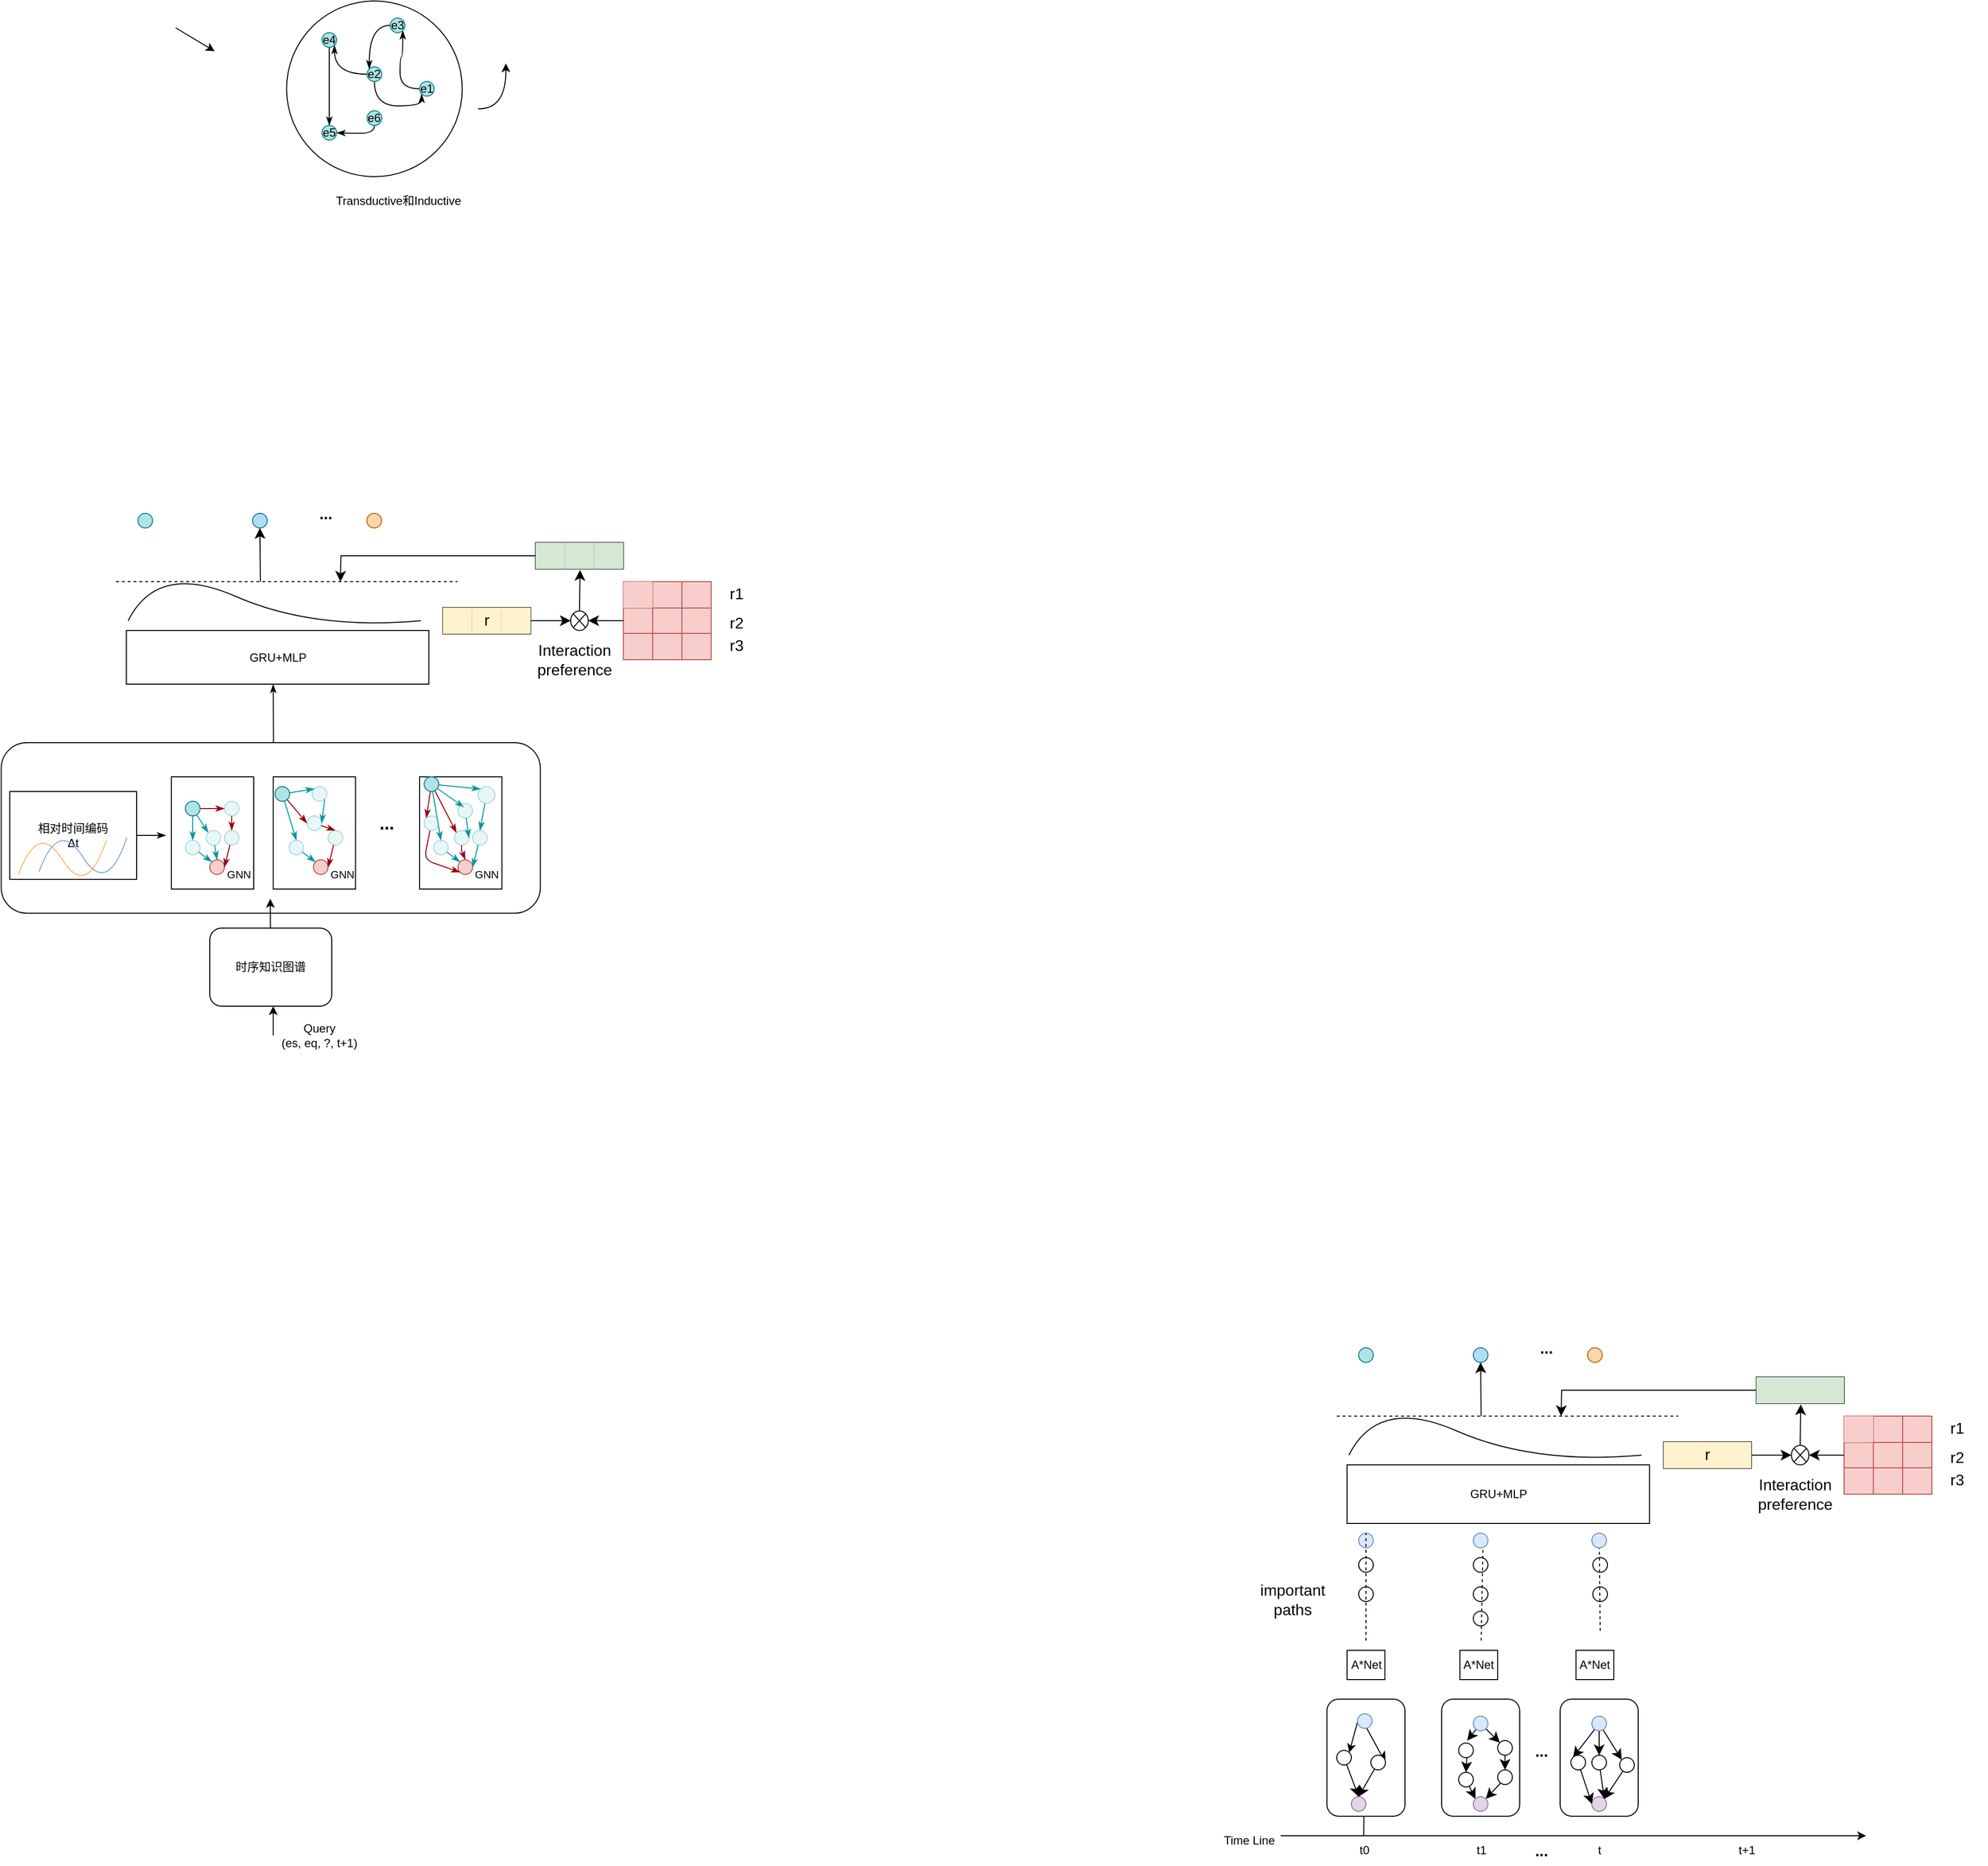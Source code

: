 <mxfile version="24.3.1" type="github">
  <diagram name="第 1 页" id="sSzg4yru0V2jtsQIOEy3">
    <mxGraphModel dx="2549" dy="2917" grid="1" gridSize="10" guides="1" tooltips="1" connect="1" arrows="1" fold="1" page="1" pageScale="1" pageWidth="827" pageHeight="1169" math="1" shadow="0">
      <root>
        <mxCell id="0" />
        <mxCell id="1" parent="0" />
        <mxCell id="vXr8q9D6EJ9TZyVOwcwj-199" value="" style="edgeStyle=none;rounded=0;orthogonalLoop=1;jettySize=auto;html=1;strokeColor=#000000;align=center;verticalAlign=middle;fontFamily=Helvetica;fontSize=11;fontColor=default;labelBackgroundColor=default;endArrow=classicThin;endFill=1;entryX=0.5;entryY=1;entryDx=0;entryDy=0;exitX=0.505;exitY=0;exitDx=0;exitDy=0;exitPerimeter=0;" edge="1" parent="1" source="vXr8q9D6EJ9TZyVOwcwj-198">
          <mxGeometry relative="1" as="geometry">
            <mxPoint x="-1002.855" y="-820" as="sourcePoint" />
            <mxPoint x="-1000" y="-880" as="targetPoint" />
          </mxGeometry>
        </mxCell>
        <mxCell id="vXr8q9D6EJ9TZyVOwcwj-198" value="" style="rounded=1;whiteSpace=wrap;html=1;fontFamily=Helvetica;fontSize=11;fontColor=default;labelBackgroundColor=default;strokeColor=#000000;" vertex="1" parent="1">
          <mxGeometry x="-1278.75" y="-820" width="552.5" height="174.69" as="geometry" />
        </mxCell>
        <mxCell id="2k4dwGGTvVKfZvUi6wRE-2" value="" style="endArrow=classic;html=1;rounded=0;" parent="1" edge="1">
          <mxGeometry width="50" height="50" relative="1" as="geometry">
            <mxPoint x="32.5" y="300" as="sourcePoint" />
            <mxPoint x="632.5" y="300" as="targetPoint" />
          </mxGeometry>
        </mxCell>
        <mxCell id="2k4dwGGTvVKfZvUi6wRE-3" value="Time Line" style="text;html=1;align=center;verticalAlign=middle;resizable=0;points=[];autosize=1;strokeColor=none;fillColor=none;" parent="1" vertex="1">
          <mxGeometry x="-40" y="290" width="80" height="30" as="geometry" />
        </mxCell>
        <mxCell id="t3n4-pEpeLEUYKYMNnn7-342" value="" style="edgeStyle=none;curved=1;rounded=0;orthogonalLoop=1;jettySize=auto;html=1;fontSize=12;startSize=8;endSize=8;" parent="1" source="2k4dwGGTvVKfZvUi6wRE-4" target="t3n4-pEpeLEUYKYMNnn7-207" edge="1">
          <mxGeometry relative="1" as="geometry" />
        </mxCell>
        <mxCell id="2k4dwGGTvVKfZvUi6wRE-4" value="t0" style="text;html=1;align=center;verticalAlign=middle;resizable=0;points=[];autosize=1;strokeColor=none;fillColor=none;" parent="1" vertex="1">
          <mxGeometry x="102.5" y="300" width="30" height="30" as="geometry" />
        </mxCell>
        <mxCell id="2k4dwGGTvVKfZvUi6wRE-5" value="t1" style="text;html=1;align=center;verticalAlign=middle;resizable=0;points=[];autosize=1;strokeColor=none;fillColor=none;" parent="1" vertex="1">
          <mxGeometry x="222.5" y="300" width="30" height="30" as="geometry" />
        </mxCell>
        <mxCell id="2k4dwGGTvVKfZvUi6wRE-6" value="t" style="text;html=1;align=center;verticalAlign=middle;resizable=0;points=[];autosize=1;strokeColor=none;fillColor=none;" parent="1" vertex="1">
          <mxGeometry x="344" y="300" width="30" height="30" as="geometry" />
        </mxCell>
        <mxCell id="2k4dwGGTvVKfZvUi6wRE-7" value="t+1" style="text;html=1;align=center;verticalAlign=middle;resizable=0;points=[];autosize=1;strokeColor=none;fillColor=none;" parent="1" vertex="1">
          <mxGeometry x="490" y="300" width="40" height="30" as="geometry" />
        </mxCell>
        <mxCell id="2k4dwGGTvVKfZvUi6wRE-8" value="" style="rounded=1;whiteSpace=wrap;html=1;" parent="1" vertex="1">
          <mxGeometry x="80" y="160" width="80" height="120" as="geometry" />
        </mxCell>
        <mxCell id="t3n4-pEpeLEUYKYMNnn7-118" style="edgeStyle=none;curved=1;rounded=0;orthogonalLoop=1;jettySize=auto;html=1;entryX=1;entryY=0.5;entryDx=0;entryDy=0;fontSize=12;startSize=8;endSize=8;" parent="1" target="t3n4-pEpeLEUYKYMNnn7-116" edge="1">
          <mxGeometry relative="1" as="geometry">
            <mxPoint x="120.455" y="189.257" as="sourcePoint" />
          </mxGeometry>
        </mxCell>
        <mxCell id="t3n4-pEpeLEUYKYMNnn7-115" style="edgeStyle=none;curved=1;rounded=0;orthogonalLoop=1;jettySize=auto;html=1;entryX=0.5;entryY=0;entryDx=0;entryDy=0;fontSize=12;startSize=8;endSize=8;" parent="1" source="2k4dwGGTvVKfZvUi6wRE-12" target="t3n4-pEpeLEUYKYMNnn7-111" edge="1">
          <mxGeometry relative="1" as="geometry" />
        </mxCell>
        <mxCell id="2k4dwGGTvVKfZvUi6wRE-12" value="" style="ellipse;whiteSpace=wrap;html=1;aspect=fixed;" parent="1" vertex="1">
          <mxGeometry x="90" y="212.5" width="15" height="15" as="geometry" />
        </mxCell>
        <mxCell id="2k4dwGGTvVKfZvUi6wRE-19" style="rounded=0;orthogonalLoop=1;jettySize=auto;html=1;entryX=1;entryY=0;entryDx=0;entryDy=0;exitX=0;exitY=0.5;exitDx=0;exitDy=0;" parent="1" target="2k4dwGGTvVKfZvUi6wRE-12" edge="1">
          <mxGeometry relative="1" as="geometry">
            <mxPoint x="111.25" y="183.75" as="sourcePoint" />
            <mxPoint x="110" y="210" as="targetPoint" />
          </mxGeometry>
        </mxCell>
        <mxCell id="t3n4-pEpeLEUYKYMNnn7-111" value="" style="ellipse;whiteSpace=wrap;html=1;aspect=fixed;fillColor=#e1d5e7;strokeColor=#9673a6;" parent="1" vertex="1">
          <mxGeometry x="105" y="260" width="15" height="15" as="geometry" />
        </mxCell>
        <mxCell id="t3n4-pEpeLEUYKYMNnn7-117" style="edgeStyle=none;curved=1;rounded=0;orthogonalLoop=1;jettySize=auto;html=1;fontSize=12;startSize=8;endSize=8;entryX=0.5;entryY=0;entryDx=0;entryDy=0;" parent="1" source="t3n4-pEpeLEUYKYMNnn7-116" target="t3n4-pEpeLEUYKYMNnn7-111" edge="1">
          <mxGeometry relative="1" as="geometry">
            <mxPoint x="113" y="260" as="targetPoint" />
          </mxGeometry>
        </mxCell>
        <mxCell id="t3n4-pEpeLEUYKYMNnn7-116" value="" style="ellipse;whiteSpace=wrap;html=1;aspect=fixed;" parent="1" vertex="1">
          <mxGeometry x="125" y="217.5" width="15" height="15" as="geometry" />
        </mxCell>
        <mxCell id="t3n4-pEpeLEUYKYMNnn7-134" value="" style="ellipse;whiteSpace=wrap;html=1;aspect=fixed;fillColor=#dae8fc;strokeColor=#6c8ebf;" parent="1" vertex="1">
          <mxGeometry x="112.51" y="-10" width="15" height="15" as="geometry" />
        </mxCell>
        <mxCell id="t3n4-pEpeLEUYKYMNnn7-136" value="" style="ellipse;whiteSpace=wrap;html=1;aspect=fixed;" parent="1" vertex="1">
          <mxGeometry x="112.51" y="15" width="15" height="15" as="geometry" />
        </mxCell>
        <mxCell id="t3n4-pEpeLEUYKYMNnn7-139" value="" style="ellipse;whiteSpace=wrap;html=1;aspect=fixed;" parent="1" vertex="1">
          <mxGeometry x="112.51" y="45" width="15" height="15" as="geometry" />
        </mxCell>
        <mxCell id="t3n4-pEpeLEUYKYMNnn7-141" value="" style="ellipse;whiteSpace=wrap;html=1;aspect=fixed;" parent="1" vertex="1">
          <mxGeometry x="230" y="70" width="15" height="15" as="geometry" />
        </mxCell>
        <mxCell id="t3n4-pEpeLEUYKYMNnn7-143" value="" style="ellipse;whiteSpace=wrap;html=1;aspect=fixed;" parent="1" vertex="1">
          <mxGeometry x="230" y="15" width="15" height="15" as="geometry" />
        </mxCell>
        <mxCell id="t3n4-pEpeLEUYKYMNnn7-145" value="" style="ellipse;whiteSpace=wrap;html=1;aspect=fixed;" parent="1" vertex="1">
          <mxGeometry x="230" y="45" width="15" height="15" as="geometry" />
        </mxCell>
        <mxCell id="t3n4-pEpeLEUYKYMNnn7-151" value="" style="ellipse;whiteSpace=wrap;html=1;aspect=fixed;" parent="1" vertex="1">
          <mxGeometry x="352.5" y="45" width="15" height="15" as="geometry" />
        </mxCell>
        <mxCell id="t3n4-pEpeLEUYKYMNnn7-155" value="" style="ellipse;whiteSpace=wrap;html=1;aspect=fixed;" parent="1" vertex="1">
          <mxGeometry x="352.5" y="15" width="15" height="15" as="geometry" />
        </mxCell>
        <mxCell id="t3n4-pEpeLEUYKYMNnn7-171" value="GRU+MLP" style="rounded=0;whiteSpace=wrap;html=1;" parent="1" vertex="1">
          <mxGeometry x="100.63" y="-80" width="310" height="60" as="geometry" />
        </mxCell>
        <mxCell id="t3n4-pEpeLEUYKYMNnn7-192" value="" style="rounded=1;whiteSpace=wrap;html=1;" parent="1" vertex="1">
          <mxGeometry x="197.5" y="160" width="80" height="120" as="geometry" />
        </mxCell>
        <mxCell id="t3n4-pEpeLEUYKYMNnn7-214" style="edgeStyle=none;curved=1;rounded=0;orthogonalLoop=1;jettySize=auto;html=1;entryX=0.5;entryY=0;entryDx=0;entryDy=0;fontSize=12;startSize=8;endSize=8;" parent="1" source="t3n4-pEpeLEUYKYMNnn7-206" edge="1">
          <mxGeometry relative="1" as="geometry">
            <mxPoint x="223.75" y="202.5" as="targetPoint" />
          </mxGeometry>
        </mxCell>
        <mxCell id="t3n4-pEpeLEUYKYMNnn7-216" style="edgeStyle=none;curved=1;rounded=0;orthogonalLoop=1;jettySize=auto;html=1;entryX=0;entryY=0;entryDx=0;entryDy=0;fontSize=12;startSize=8;endSize=8;" parent="1" source="t3n4-pEpeLEUYKYMNnn7-206" target="t3n4-pEpeLEUYKYMNnn7-209" edge="1">
          <mxGeometry relative="1" as="geometry" />
        </mxCell>
        <mxCell id="t3n4-pEpeLEUYKYMNnn7-206" value="" style="ellipse;whiteSpace=wrap;html=1;aspect=fixed;fillColor=#dae8fc;strokeColor=#6c8ebf;" parent="1" vertex="1">
          <mxGeometry x="230" y="177.5" width="15" height="15" as="geometry" />
        </mxCell>
        <mxCell id="t3n4-pEpeLEUYKYMNnn7-207" value="" style="ellipse;whiteSpace=wrap;html=1;aspect=fixed;fillColor=#dae8fc;strokeColor=#6c8ebf;" parent="1" vertex="1">
          <mxGeometry x="111.25" y="175" width="15" height="15" as="geometry" />
        </mxCell>
        <mxCell id="t3n4-pEpeLEUYKYMNnn7-226" style="edgeStyle=none;curved=1;rounded=0;orthogonalLoop=1;jettySize=auto;html=1;entryX=0.5;entryY=0;entryDx=0;entryDy=0;fontSize=12;startSize=8;endSize=8;" parent="1" target="t3n4-pEpeLEUYKYMNnn7-211" edge="1">
          <mxGeometry relative="1" as="geometry">
            <mxPoint x="223.37" y="219.992" as="sourcePoint" />
          </mxGeometry>
        </mxCell>
        <mxCell id="t3n4-pEpeLEUYKYMNnn7-225" style="edgeStyle=none;curved=1;rounded=0;orthogonalLoop=1;jettySize=auto;html=1;entryX=0.5;entryY=0;entryDx=0;entryDy=0;fontSize=12;startSize=8;endSize=8;" parent="1" source="t3n4-pEpeLEUYKYMNnn7-209" target="t3n4-pEpeLEUYKYMNnn7-212" edge="1">
          <mxGeometry relative="1" as="geometry" />
        </mxCell>
        <mxCell id="t3n4-pEpeLEUYKYMNnn7-209" value="" style="ellipse;whiteSpace=wrap;html=1;aspect=fixed;" parent="1" vertex="1">
          <mxGeometry x="255" y="202.5" width="15" height="15" as="geometry" />
        </mxCell>
        <mxCell id="t3n4-pEpeLEUYKYMNnn7-219" style="edgeStyle=none;curved=1;rounded=0;orthogonalLoop=1;jettySize=auto;html=1;entryX=0;entryY=0;entryDx=0;entryDy=0;fontSize=12;startSize=8;endSize=8;" parent="1" source="t3n4-pEpeLEUYKYMNnn7-211" target="t3n4-pEpeLEUYKYMNnn7-213" edge="1">
          <mxGeometry relative="1" as="geometry" />
        </mxCell>
        <mxCell id="t3n4-pEpeLEUYKYMNnn7-211" value="" style="ellipse;whiteSpace=wrap;html=1;aspect=fixed;" parent="1" vertex="1">
          <mxGeometry x="215" y="235" width="15" height="15" as="geometry" />
        </mxCell>
        <mxCell id="t3n4-pEpeLEUYKYMNnn7-217" style="edgeStyle=none;curved=1;rounded=0;orthogonalLoop=1;jettySize=auto;html=1;entryX=1;entryY=0;entryDx=0;entryDy=0;fontSize=12;startSize=8;endSize=8;" parent="1" target="t3n4-pEpeLEUYKYMNnn7-213" edge="1">
          <mxGeometry relative="1" as="geometry">
            <mxPoint x="258" y="246" as="sourcePoint" />
          </mxGeometry>
        </mxCell>
        <mxCell id="t3n4-pEpeLEUYKYMNnn7-212" value="" style="ellipse;whiteSpace=wrap;html=1;aspect=fixed;" parent="1" vertex="1">
          <mxGeometry x="255" y="232.5" width="15" height="15" as="geometry" />
        </mxCell>
        <mxCell id="t3n4-pEpeLEUYKYMNnn7-213" value="" style="ellipse;whiteSpace=wrap;html=1;aspect=fixed;fillColor=#e1d5e7;strokeColor=#9673a6;" parent="1" vertex="1">
          <mxGeometry x="230" y="260" width="15" height="15" as="geometry" />
        </mxCell>
        <mxCell id="t3n4-pEpeLEUYKYMNnn7-228" value="" style="rounded=1;whiteSpace=wrap;html=1;" parent="1" vertex="1">
          <mxGeometry x="319" y="160" width="80" height="120" as="geometry" />
        </mxCell>
        <mxCell id="t3n4-pEpeLEUYKYMNnn7-230" style="edgeStyle=none;curved=1;rounded=0;orthogonalLoop=1;jettySize=auto;html=1;entryX=0;entryY=0;entryDx=0;entryDy=0;fontSize=12;startSize=8;endSize=8;" parent="1" source="t3n4-pEpeLEUYKYMNnn7-231" target="t3n4-pEpeLEUYKYMNnn7-235" edge="1">
          <mxGeometry relative="1" as="geometry" />
        </mxCell>
        <mxCell id="t3n4-pEpeLEUYKYMNnn7-247" style="edgeStyle=none;curved=1;rounded=0;orthogonalLoop=1;jettySize=auto;html=1;entryX=0;entryY=0;entryDx=0;entryDy=0;fontSize=12;startSize=8;endSize=8;" parent="1" source="t3n4-pEpeLEUYKYMNnn7-231" target="t3n4-pEpeLEUYKYMNnn7-242" edge="1">
          <mxGeometry relative="1" as="geometry" />
        </mxCell>
        <mxCell id="t3n4-pEpeLEUYKYMNnn7-248" style="edgeStyle=none;curved=1;rounded=0;orthogonalLoop=1;jettySize=auto;html=1;entryX=0.5;entryY=0;entryDx=0;entryDy=0;fontSize=12;startSize=8;endSize=8;" parent="1" source="t3n4-pEpeLEUYKYMNnn7-231" target="t3n4-pEpeLEUYKYMNnn7-243" edge="1">
          <mxGeometry relative="1" as="geometry" />
        </mxCell>
        <mxCell id="t3n4-pEpeLEUYKYMNnn7-231" value="" style="ellipse;whiteSpace=wrap;html=1;aspect=fixed;fillColor=#dae8fc;strokeColor=#6c8ebf;" parent="1" vertex="1">
          <mxGeometry x="351.5" y="177.5" width="15" height="15" as="geometry" />
        </mxCell>
        <mxCell id="t3n4-pEpeLEUYKYMNnn7-252" style="edgeStyle=none;curved=1;rounded=0;orthogonalLoop=1;jettySize=auto;html=1;entryX=1;entryY=0;entryDx=0;entryDy=0;fontSize=12;startSize=8;endSize=8;" parent="1" source="t3n4-pEpeLEUYKYMNnn7-235" target="t3n4-pEpeLEUYKYMNnn7-240" edge="1">
          <mxGeometry relative="1" as="geometry" />
        </mxCell>
        <mxCell id="t3n4-pEpeLEUYKYMNnn7-235" value="" style="ellipse;whiteSpace=wrap;html=1;aspect=fixed;" parent="1" vertex="1">
          <mxGeometry x="380" y="220" width="15" height="15" as="geometry" />
        </mxCell>
        <mxCell id="t3n4-pEpeLEUYKYMNnn7-240" value="" style="ellipse;whiteSpace=wrap;html=1;aspect=fixed;fillColor=#e1d5e7;strokeColor=#9673a6;" parent="1" vertex="1">
          <mxGeometry x="351.5" y="260" width="15" height="15" as="geometry" />
        </mxCell>
        <mxCell id="t3n4-pEpeLEUYKYMNnn7-241" value="" style="ellipse;whiteSpace=wrap;html=1;aspect=fixed;" parent="1" vertex="1">
          <mxGeometry x="215" y="205" width="15" height="15" as="geometry" />
        </mxCell>
        <mxCell id="t3n4-pEpeLEUYKYMNnn7-250" style="edgeStyle=none;curved=1;rounded=0;orthogonalLoop=1;jettySize=auto;html=1;entryX=0;entryY=0.5;entryDx=0;entryDy=0;fontSize=12;startSize=8;endSize=8;" parent="1" source="t3n4-pEpeLEUYKYMNnn7-242" target="t3n4-pEpeLEUYKYMNnn7-240" edge="1">
          <mxGeometry relative="1" as="geometry" />
        </mxCell>
        <mxCell id="t3n4-pEpeLEUYKYMNnn7-242" value="" style="ellipse;whiteSpace=wrap;html=1;aspect=fixed;" parent="1" vertex="1">
          <mxGeometry x="330" y="217.5" width="15" height="15" as="geometry" />
        </mxCell>
        <mxCell id="t3n4-pEpeLEUYKYMNnn7-251" style="edgeStyle=none;curved=1;rounded=0;orthogonalLoop=1;jettySize=auto;html=1;entryX=1;entryY=0;entryDx=0;entryDy=0;fontSize=12;startSize=8;endSize=8;" parent="1" source="t3n4-pEpeLEUYKYMNnn7-243" target="t3n4-pEpeLEUYKYMNnn7-240" edge="1">
          <mxGeometry relative="1" as="geometry" />
        </mxCell>
        <mxCell id="t3n4-pEpeLEUYKYMNnn7-243" value="" style="ellipse;whiteSpace=wrap;html=1;aspect=fixed;" parent="1" vertex="1">
          <mxGeometry x="351.5" y="217.5" width="15" height="15" as="geometry" />
        </mxCell>
        <mxCell id="t3n4-pEpeLEUYKYMNnn7-253" value="&lt;b&gt;...&lt;/b&gt;" style="text;html=1;align=center;verticalAlign=middle;whiteSpace=wrap;rounded=0;fontSize=16;" parent="1" vertex="1">
          <mxGeometry x="270" y="300" width="60" height="30" as="geometry" />
        </mxCell>
        <mxCell id="t3n4-pEpeLEUYKYMNnn7-254" value="&lt;b&gt;...&lt;/b&gt;" style="text;html=1;align=center;verticalAlign=middle;whiteSpace=wrap;rounded=0;fontSize=16;" parent="1" vertex="1">
          <mxGeometry x="270" y="197.5" width="60" height="30" as="geometry" />
        </mxCell>
        <mxCell id="t3n4-pEpeLEUYKYMNnn7-258" value="" style="shape=table;startSize=0;container=1;collapsible=0;childLayout=tableLayout;fontSize=16;fillColor=#f8cecc;strokeColor=#b85450;" parent="1" vertex="1">
          <mxGeometry x="610" y="-130" width="90" height="80" as="geometry" />
        </mxCell>
        <mxCell id="t3n4-pEpeLEUYKYMNnn7-259" value="" style="shape=tableRow;horizontal=0;startSize=0;swimlaneHead=0;swimlaneBody=0;strokeColor=inherit;top=0;left=0;bottom=0;right=0;collapsible=0;dropTarget=0;fillColor=none;points=[[0,0.5],[1,0.5]];portConstraint=eastwest;fontSize=16;" parent="t3n4-pEpeLEUYKYMNnn7-258" vertex="1">
          <mxGeometry width="90" height="27" as="geometry" />
        </mxCell>
        <mxCell id="t3n4-pEpeLEUYKYMNnn7-260" value="" style="shape=partialRectangle;html=1;whiteSpace=wrap;connectable=0;strokeColor=#b85450;overflow=hidden;fillColor=#f8cecc;top=0;left=0;bottom=0;right=0;pointerEvents=1;fontSize=16;" parent="t3n4-pEpeLEUYKYMNnn7-259" vertex="1">
          <mxGeometry width="30" height="27" as="geometry">
            <mxRectangle width="30" height="27" as="alternateBounds" />
          </mxGeometry>
        </mxCell>
        <mxCell id="t3n4-pEpeLEUYKYMNnn7-261" value="" style="shape=partialRectangle;html=1;whiteSpace=wrap;connectable=0;strokeColor=inherit;overflow=hidden;fillColor=none;top=0;left=0;bottom=0;right=0;pointerEvents=1;fontSize=16;" parent="t3n4-pEpeLEUYKYMNnn7-259" vertex="1">
          <mxGeometry x="30" width="30" height="27" as="geometry">
            <mxRectangle width="30" height="27" as="alternateBounds" />
          </mxGeometry>
        </mxCell>
        <mxCell id="t3n4-pEpeLEUYKYMNnn7-262" value="" style="shape=partialRectangle;html=1;whiteSpace=wrap;connectable=0;strokeColor=inherit;overflow=hidden;fillColor=none;top=0;left=0;bottom=0;right=0;pointerEvents=1;fontSize=16;opacity=40;" parent="t3n4-pEpeLEUYKYMNnn7-259" vertex="1">
          <mxGeometry x="60" width="30" height="27" as="geometry">
            <mxRectangle width="30" height="27" as="alternateBounds" />
          </mxGeometry>
        </mxCell>
        <mxCell id="t3n4-pEpeLEUYKYMNnn7-263" value="" style="shape=tableRow;horizontal=0;startSize=0;swimlaneHead=0;swimlaneBody=0;strokeColor=inherit;top=0;left=0;bottom=0;right=0;collapsible=0;dropTarget=0;fillColor=none;points=[[0,0.5],[1,0.5]];portConstraint=eastwest;fontSize=16;" parent="t3n4-pEpeLEUYKYMNnn7-258" vertex="1">
          <mxGeometry y="27" width="90" height="26" as="geometry" />
        </mxCell>
        <mxCell id="t3n4-pEpeLEUYKYMNnn7-264" value="" style="shape=partialRectangle;html=1;whiteSpace=wrap;connectable=0;strokeColor=inherit;overflow=hidden;fillColor=none;top=0;left=0;bottom=0;right=0;pointerEvents=1;fontSize=16;" parent="t3n4-pEpeLEUYKYMNnn7-263" vertex="1">
          <mxGeometry width="30" height="26" as="geometry">
            <mxRectangle width="30" height="26" as="alternateBounds" />
          </mxGeometry>
        </mxCell>
        <mxCell id="t3n4-pEpeLEUYKYMNnn7-265" value="" style="shape=partialRectangle;html=1;whiteSpace=wrap;connectable=0;strokeColor=inherit;overflow=hidden;fillColor=none;top=0;left=0;bottom=0;right=0;pointerEvents=1;fontSize=16;" parent="t3n4-pEpeLEUYKYMNnn7-263" vertex="1">
          <mxGeometry x="30" width="30" height="26" as="geometry">
            <mxRectangle width="30" height="26" as="alternateBounds" />
          </mxGeometry>
        </mxCell>
        <mxCell id="t3n4-pEpeLEUYKYMNnn7-266" value="" style="shape=partialRectangle;html=1;whiteSpace=wrap;connectable=0;strokeColor=inherit;overflow=hidden;fillColor=none;top=0;left=0;bottom=0;right=0;pointerEvents=1;fontSize=16;" parent="t3n4-pEpeLEUYKYMNnn7-263" vertex="1">
          <mxGeometry x="60" width="30" height="26" as="geometry">
            <mxRectangle width="30" height="26" as="alternateBounds" />
          </mxGeometry>
        </mxCell>
        <mxCell id="t3n4-pEpeLEUYKYMNnn7-267" value="" style="shape=tableRow;horizontal=0;startSize=0;swimlaneHead=0;swimlaneBody=0;strokeColor=inherit;top=0;left=0;bottom=0;right=0;collapsible=0;dropTarget=0;fillColor=none;points=[[0,0.5],[1,0.5]];portConstraint=eastwest;fontSize=16;" parent="t3n4-pEpeLEUYKYMNnn7-258" vertex="1">
          <mxGeometry y="53" width="90" height="27" as="geometry" />
        </mxCell>
        <mxCell id="t3n4-pEpeLEUYKYMNnn7-268" value="" style="shape=partialRectangle;html=1;whiteSpace=wrap;connectable=0;strokeColor=inherit;overflow=hidden;fillColor=none;top=0;left=0;bottom=0;right=0;pointerEvents=1;fontSize=16;" parent="t3n4-pEpeLEUYKYMNnn7-267" vertex="1">
          <mxGeometry width="30" height="27" as="geometry">
            <mxRectangle width="30" height="27" as="alternateBounds" />
          </mxGeometry>
        </mxCell>
        <mxCell id="t3n4-pEpeLEUYKYMNnn7-269" value="" style="shape=partialRectangle;html=1;whiteSpace=wrap;connectable=0;strokeColor=inherit;overflow=hidden;fillColor=none;top=0;left=0;bottom=0;right=0;pointerEvents=1;fontSize=16;" parent="t3n4-pEpeLEUYKYMNnn7-267" vertex="1">
          <mxGeometry x="30" width="30" height="27" as="geometry">
            <mxRectangle width="30" height="27" as="alternateBounds" />
          </mxGeometry>
        </mxCell>
        <mxCell id="t3n4-pEpeLEUYKYMNnn7-270" value="" style="shape=partialRectangle;html=1;whiteSpace=wrap;connectable=0;strokeColor=inherit;overflow=hidden;fillColor=none;top=0;left=0;bottom=0;right=0;pointerEvents=1;fontSize=16;" parent="t3n4-pEpeLEUYKYMNnn7-267" vertex="1">
          <mxGeometry x="60" width="30" height="27" as="geometry">
            <mxRectangle width="30" height="27" as="alternateBounds" />
          </mxGeometry>
        </mxCell>
        <mxCell id="t3n4-pEpeLEUYKYMNnn7-297" value="" style="shape=table;startSize=0;container=1;collapsible=0;childLayout=tableLayout;fontSize=16;" parent="1" vertex="1">
          <mxGeometry x="425" y="-103.5" width="90" height="27" as="geometry" />
        </mxCell>
        <mxCell id="t3n4-pEpeLEUYKYMNnn7-298" value="" style="shape=tableRow;horizontal=0;startSize=0;swimlaneHead=0;swimlaneBody=0;strokeColor=inherit;top=0;left=0;bottom=0;right=0;collapsible=0;dropTarget=0;fillColor=none;points=[[0,0.5],[1,0.5]];portConstraint=eastwest;fontSize=16;" parent="t3n4-pEpeLEUYKYMNnn7-297" vertex="1">
          <mxGeometry width="90" height="27" as="geometry" />
        </mxCell>
        <mxCell id="t3n4-pEpeLEUYKYMNnn7-299" value="" style="shape=partialRectangle;html=1;whiteSpace=wrap;connectable=0;strokeColor=#d6b656;overflow=hidden;fillColor=#fff2cc;top=0;left=0;bottom=0;right=0;pointerEvents=1;fontSize=16;" parent="t3n4-pEpeLEUYKYMNnn7-298" vertex="1">
          <mxGeometry width="30" height="27" as="geometry">
            <mxRectangle width="30" height="27" as="alternateBounds" />
          </mxGeometry>
        </mxCell>
        <mxCell id="t3n4-pEpeLEUYKYMNnn7-300" value="" style="shape=partialRectangle;html=1;whiteSpace=wrap;connectable=0;strokeColor=#d6b656;overflow=hidden;fillColor=#fff2cc;top=0;left=0;bottom=0;right=0;pointerEvents=1;fontSize=16;" parent="t3n4-pEpeLEUYKYMNnn7-298" vertex="1">
          <mxGeometry x="30" width="30" height="27" as="geometry">
            <mxRectangle width="30" height="27" as="alternateBounds" />
          </mxGeometry>
        </mxCell>
        <mxCell id="t3n4-pEpeLEUYKYMNnn7-301" value="" style="shape=partialRectangle;html=1;whiteSpace=wrap;connectable=0;strokeColor=#d6b656;overflow=hidden;fillColor=#fff2cc;top=0;left=0;bottom=0;right=0;pointerEvents=1;fontSize=16;" parent="t3n4-pEpeLEUYKYMNnn7-298" vertex="1">
          <mxGeometry x="60" width="30" height="27" as="geometry">
            <mxRectangle width="30" height="27" as="alternateBounds" />
          </mxGeometry>
        </mxCell>
        <mxCell id="t3n4-pEpeLEUYKYMNnn7-310" value="" style="shape=sumEllipse;perimeter=ellipsePerimeter;whiteSpace=wrap;html=1;backgroundOutline=1;" parent="1" vertex="1">
          <mxGeometry x="556" y="-100" width="18" height="20" as="geometry" />
        </mxCell>
        <mxCell id="t3n4-pEpeLEUYKYMNnn7-311" value="" style="endArrow=classic;html=1;rounded=0;fontSize=12;startSize=8;endSize=8;curved=1;entryX=0;entryY=0.5;entryDx=0;entryDy=0;exitX=1;exitY=0.5;exitDx=0;exitDy=0;" parent="1" source="t3n4-pEpeLEUYKYMNnn7-298" target="t3n4-pEpeLEUYKYMNnn7-310" edge="1">
          <mxGeometry width="50" height="50" relative="1" as="geometry">
            <mxPoint x="496" y="-60" as="sourcePoint" />
            <mxPoint x="546" y="-110" as="targetPoint" />
          </mxGeometry>
        </mxCell>
        <mxCell id="t3n4-pEpeLEUYKYMNnn7-313" value="r1" style="text;html=1;align=center;verticalAlign=middle;whiteSpace=wrap;rounded=0;fontSize=16;" parent="1" vertex="1">
          <mxGeometry x="696" y="-133.5" width="60" height="30" as="geometry" />
        </mxCell>
        <mxCell id="t3n4-pEpeLEUYKYMNnn7-314" value="r2" style="text;html=1;align=center;verticalAlign=middle;whiteSpace=wrap;rounded=0;fontSize=16;" parent="1" vertex="1">
          <mxGeometry x="696" y="-103.5" width="60" height="30" as="geometry" />
        </mxCell>
        <mxCell id="t3n4-pEpeLEUYKYMNnn7-315" value="r3" style="text;html=1;align=center;verticalAlign=middle;whiteSpace=wrap;rounded=0;fontSize=16;" parent="1" vertex="1">
          <mxGeometry x="696" y="-80" width="60" height="30" as="geometry" />
        </mxCell>
        <mxCell id="t3n4-pEpeLEUYKYMNnn7-317" value="r" style="text;html=1;align=center;verticalAlign=middle;whiteSpace=wrap;rounded=0;fontSize=16;" parent="1" vertex="1">
          <mxGeometry x="440" y="-106.5" width="60" height="30" as="geometry" />
        </mxCell>
        <mxCell id="t3n4-pEpeLEUYKYMNnn7-318" value="" style="shape=table;startSize=0;container=1;collapsible=0;childLayout=tableLayout;fontSize=16;" parent="1" vertex="1">
          <mxGeometry x="520" y="-170" width="90" height="27" as="geometry" />
        </mxCell>
        <mxCell id="t3n4-pEpeLEUYKYMNnn7-319" value="" style="shape=tableRow;horizontal=0;startSize=0;swimlaneHead=0;swimlaneBody=0;strokeColor=inherit;top=0;left=0;bottom=0;right=0;collapsible=0;dropTarget=0;fillColor=none;points=[[0,0.5],[1,0.5]];portConstraint=eastwest;fontSize=16;" parent="t3n4-pEpeLEUYKYMNnn7-318" vertex="1">
          <mxGeometry width="90" height="27" as="geometry" />
        </mxCell>
        <mxCell id="t3n4-pEpeLEUYKYMNnn7-320" value="" style="shape=partialRectangle;html=1;whiteSpace=wrap;connectable=0;strokeColor=#82b366;overflow=hidden;fillColor=#d5e8d4;top=0;left=0;bottom=0;right=0;pointerEvents=1;fontSize=16;" parent="t3n4-pEpeLEUYKYMNnn7-319" vertex="1">
          <mxGeometry width="30" height="27" as="geometry">
            <mxRectangle width="30" height="27" as="alternateBounds" />
          </mxGeometry>
        </mxCell>
        <mxCell id="t3n4-pEpeLEUYKYMNnn7-321" value="" style="shape=partialRectangle;html=1;whiteSpace=wrap;connectable=0;strokeColor=#82b366;overflow=hidden;fillColor=#d5e8d4;top=0;left=0;bottom=0;right=0;pointerEvents=1;fontSize=16;" parent="t3n4-pEpeLEUYKYMNnn7-319" vertex="1">
          <mxGeometry x="30" width="30" height="27" as="geometry">
            <mxRectangle width="30" height="27" as="alternateBounds" />
          </mxGeometry>
        </mxCell>
        <mxCell id="t3n4-pEpeLEUYKYMNnn7-322" value="" style="shape=partialRectangle;html=1;whiteSpace=wrap;connectable=0;strokeColor=#82b366;overflow=hidden;fillColor=#d5e8d4;top=0;left=0;bottom=0;right=0;pointerEvents=1;fontSize=16;" parent="t3n4-pEpeLEUYKYMNnn7-319" vertex="1">
          <mxGeometry x="60" width="30" height="27" as="geometry">
            <mxRectangle width="30" height="27" as="alternateBounds" />
          </mxGeometry>
        </mxCell>
        <mxCell id="t3n4-pEpeLEUYKYMNnn7-323" value="" style="endArrow=classic;html=1;rounded=0;fontSize=12;startSize=8;endSize=8;curved=1;exitX=0.5;exitY=0;exitDx=0;exitDy=0;entryX=0.507;entryY=1.037;entryDx=0;entryDy=0;entryPerimeter=0;" parent="1" source="t3n4-pEpeLEUYKYMNnn7-310" target="t3n4-pEpeLEUYKYMNnn7-319" edge="1">
          <mxGeometry width="50" height="50" relative="1" as="geometry">
            <mxPoint x="596" y="-90" as="sourcePoint" />
            <mxPoint x="606" y="-140" as="targetPoint" />
          </mxGeometry>
        </mxCell>
        <mxCell id="t3n4-pEpeLEUYKYMNnn7-327" value="" style="endArrow=classic;html=1;rounded=0;fontSize=12;startSize=8;endSize=8;edgeStyle=orthogonalEdgeStyle;exitX=0;exitY=0.5;exitDx=0;exitDy=0;" parent="1" source="t3n4-pEpeLEUYKYMNnn7-319" edge="1">
          <mxGeometry width="50" height="50" relative="1" as="geometry">
            <mxPoint x="550" y="-220" as="sourcePoint" />
            <mxPoint x="320" y="-130" as="targetPoint" />
          </mxGeometry>
        </mxCell>
        <mxCell id="t3n4-pEpeLEUYKYMNnn7-329" value="" style="endArrow=none;html=1;rounded=0;fontSize=12;startSize=8;endSize=8;curved=1;" parent="1" edge="1">
          <mxGeometry width="50" height="50" relative="1" as="geometry">
            <mxPoint x="102.5" y="-90" as="sourcePoint" />
            <mxPoint x="402.5" y="-90" as="targetPoint" />
            <Array as="points">
              <mxPoint x="132.5" y="-150" />
              <mxPoint x="292.5" y="-80" />
            </Array>
          </mxGeometry>
        </mxCell>
        <mxCell id="t3n4-pEpeLEUYKYMNnn7-330" value="A*Net" style="rounded=0;whiteSpace=wrap;html=1;" parent="1" vertex="1">
          <mxGeometry x="100.63" y="110" width="38.75" height="30" as="geometry" />
        </mxCell>
        <mxCell id="t3n4-pEpeLEUYKYMNnn7-331" value="A*Net" style="rounded=0;whiteSpace=wrap;html=1;" parent="1" vertex="1">
          <mxGeometry x="216.25" y="110" width="38.75" height="30" as="geometry" />
        </mxCell>
        <mxCell id="t3n4-pEpeLEUYKYMNnn7-332" value="A*Net" style="rounded=0;whiteSpace=wrap;html=1;" parent="1" vertex="1">
          <mxGeometry x="335.25" y="110" width="38.75" height="30" as="geometry" />
        </mxCell>
        <mxCell id="t3n4-pEpeLEUYKYMNnn7-337" value="" style="endArrow=none;dashed=1;html=1;rounded=0;fontSize=12;startSize=8;endSize=8;curved=1;" parent="1" edge="1">
          <mxGeometry width="50" height="50" relative="1" as="geometry">
            <mxPoint x="90" y="-130" as="sourcePoint" />
            <mxPoint x="440" y="-130" as="targetPoint" />
          </mxGeometry>
        </mxCell>
        <mxCell id="t3n4-pEpeLEUYKYMNnn7-339" value="" style="endArrow=classic;html=1;rounded=0;fontSize=12;startSize=8;endSize=8;curved=1;entryX=0.5;entryY=1;entryDx=0;entryDy=0;" parent="1" edge="1">
          <mxGeometry width="50" height="50" relative="1" as="geometry">
            <mxPoint x="238" y="-130" as="sourcePoint" />
            <mxPoint x="237.5" y="-185" as="targetPoint" />
          </mxGeometry>
        </mxCell>
        <mxCell id="t3n4-pEpeLEUYKYMNnn7-340" style="edgeStyle=none;curved=1;rounded=0;orthogonalLoop=1;jettySize=auto;html=1;exitX=1;exitY=0.25;exitDx=0;exitDy=0;fontSize=12;startSize=8;endSize=8;" parent="1" source="t3n4-pEpeLEUYKYMNnn7-317" target="t3n4-pEpeLEUYKYMNnn7-317" edge="1">
          <mxGeometry relative="1" as="geometry" />
        </mxCell>
        <mxCell id="t3n4-pEpeLEUYKYMNnn7-341" value="" style="endArrow=classic;html=1;rounded=0;fontSize=12;startSize=8;endSize=8;curved=1;exitX=0;exitY=0.5;exitDx=0;exitDy=0;entryX=1;entryY=0.5;entryDx=0;entryDy=0;" parent="1" source="t3n4-pEpeLEUYKYMNnn7-263" target="t3n4-pEpeLEUYKYMNnn7-310" edge="1">
          <mxGeometry width="50" height="50" relative="1" as="geometry">
            <mxPoint x="510" as="sourcePoint" />
            <mxPoint x="560" y="-50" as="targetPoint" />
          </mxGeometry>
        </mxCell>
        <mxCell id="t3n4-pEpeLEUYKYMNnn7-343" value="" style="ellipse;whiteSpace=wrap;html=1;aspect=fixed;fillColor=#b1ddf0;strokeColor=#10739e;" parent="1" vertex="1">
          <mxGeometry x="230" y="-200" width="15" height="15" as="geometry" />
        </mxCell>
        <mxCell id="t3n4-pEpeLEUYKYMNnn7-345" value="" style="ellipse;whiteSpace=wrap;html=1;aspect=fixed;fillColor=#fad7ac;strokeColor=#b46504;" parent="1" vertex="1">
          <mxGeometry x="347.13" y="-200" width="15" height="15" as="geometry" />
        </mxCell>
        <mxCell id="t3n4-pEpeLEUYKYMNnn7-346" value="" style="ellipse;whiteSpace=wrap;html=1;aspect=fixed;fillColor=#b0e3e6;strokeColor=#0e8088;" parent="1" vertex="1">
          <mxGeometry x="112.5" y="-200" width="15" height="15" as="geometry" />
        </mxCell>
        <mxCell id="t3n4-pEpeLEUYKYMNnn7-347" value="&lt;b&gt;...&lt;/b&gt;" style="text;html=1;align=center;verticalAlign=middle;whiteSpace=wrap;rounded=0;fontSize=16;" parent="1" vertex="1">
          <mxGeometry x="275.25" y="-215" width="60" height="30" as="geometry" />
        </mxCell>
        <mxCell id="t3n4-pEpeLEUYKYMNnn7-348" value="" style="endArrow=none;dashed=1;html=1;rounded=0;fontSize=12;startSize=8;endSize=8;curved=1;entryX=0.5;entryY=0;entryDx=0;entryDy=0;" parent="1" target="t3n4-pEpeLEUYKYMNnn7-134" edge="1">
          <mxGeometry width="50" height="50" relative="1" as="geometry">
            <mxPoint x="120" y="100" as="sourcePoint" />
            <mxPoint x="150" y="-10" as="targetPoint" />
          </mxGeometry>
        </mxCell>
        <mxCell id="t3n4-pEpeLEUYKYMNnn7-349" value="" style="endArrow=none;dashed=1;html=1;rounded=0;fontSize=12;startSize=8;endSize=8;curved=1;" parent="1" edge="1">
          <mxGeometry width="50" height="50" relative="1" as="geometry">
            <mxPoint x="238" y="100" as="sourcePoint" />
            <mxPoint x="240" as="targetPoint" />
          </mxGeometry>
        </mxCell>
        <mxCell id="t3n4-pEpeLEUYKYMNnn7-350" value="" style="endArrow=none;dashed=1;html=1;rounded=0;fontSize=12;startSize=8;endSize=8;curved=1;entryX=0.5;entryY=0;entryDx=0;entryDy=0;" parent="1" source="t3n4-pEpeLEUYKYMNnn7-357" edge="1">
          <mxGeometry width="50" height="50" relative="1" as="geometry">
            <mxPoint x="360" y="90" as="sourcePoint" />
            <mxPoint x="359" y="-10" as="targetPoint" />
          </mxGeometry>
        </mxCell>
        <mxCell id="t3n4-pEpeLEUYKYMNnn7-355" value="" style="ellipse;whiteSpace=wrap;html=1;aspect=fixed;fillColor=#dae8fc;strokeColor=#6c8ebf;" parent="1" vertex="1">
          <mxGeometry x="230" y="-10" width="15" height="15" as="geometry" />
        </mxCell>
        <mxCell id="t3n4-pEpeLEUYKYMNnn7-358" value="" style="endArrow=none;dashed=1;html=1;rounded=0;fontSize=12;startSize=8;endSize=8;curved=1;entryX=0.5;entryY=0;entryDx=0;entryDy=0;" parent="1" target="t3n4-pEpeLEUYKYMNnn7-357" edge="1">
          <mxGeometry width="50" height="50" relative="1" as="geometry">
            <mxPoint x="360" y="90" as="sourcePoint" />
            <mxPoint x="359" y="-10" as="targetPoint" />
          </mxGeometry>
        </mxCell>
        <mxCell id="t3n4-pEpeLEUYKYMNnn7-357" value="" style="ellipse;whiteSpace=wrap;html=1;aspect=fixed;fillColor=#dae8fc;strokeColor=#6c8ebf;" parent="1" vertex="1">
          <mxGeometry x="351.5" y="-10" width="15" height="15" as="geometry" />
        </mxCell>
        <mxCell id="t3n4-pEpeLEUYKYMNnn7-359" value="important paths" style="text;html=1;align=center;verticalAlign=middle;whiteSpace=wrap;rounded=0;fontSize=16;" parent="1" vertex="1">
          <mxGeometry x="10" y="45" width="70" height="25" as="geometry" />
        </mxCell>
        <mxCell id="t3n4-pEpeLEUYKYMNnn7-360" value="Interaction&lt;div&gt;preference&lt;/div&gt;" style="text;html=1;align=center;verticalAlign=middle;whiteSpace=wrap;rounded=0;fontSize=16;" parent="1" vertex="1">
          <mxGeometry x="530" y="-65" width="60" height="30" as="geometry" />
        </mxCell>
        <mxCell id="vXr8q9D6EJ9TZyVOwcwj-1" value="Transductive和Inductive" style="text;html=1;align=center;verticalAlign=middle;resizable=0;points=[];autosize=1;strokeColor=none;fillColor=none;" vertex="1" parent="1">
          <mxGeometry x="-947.5" y="-1390" width="150" height="30" as="geometry" />
        </mxCell>
        <mxCell id="vXr8q9D6EJ9TZyVOwcwj-2" value="" style="ellipse;whiteSpace=wrap;html=1;aspect=fixed;" vertex="1" parent="1">
          <mxGeometry x="-986.25" y="-1580" width="180" height="180" as="geometry" />
        </mxCell>
        <mxCell id="vXr8q9D6EJ9TZyVOwcwj-32" style="edgeStyle=orthogonalEdgeStyle;curved=1;rounded=0;orthogonalLoop=1;jettySize=auto;html=1;entryX=0.5;entryY=0;entryDx=0;entryDy=0;endArrow=classicThin;endFill=1;" edge="1" parent="1" source="vXr8q9D6EJ9TZyVOwcwj-3" target="vXr8q9D6EJ9TZyVOwcwj-7">
          <mxGeometry relative="1" as="geometry" />
        </mxCell>
        <mxCell id="vXr8q9D6EJ9TZyVOwcwj-3" value="e4" style="ellipse;whiteSpace=wrap;html=1;aspect=fixed;fillColor=#b0e3e6;strokeColor=#0e8088;" vertex="1" parent="1">
          <mxGeometry x="-950" y="-1547.5" width="15" height="15" as="geometry" />
        </mxCell>
        <mxCell id="vXr8q9D6EJ9TZyVOwcwj-44" style="edgeStyle=orthogonalEdgeStyle;curved=1;rounded=0;orthogonalLoop=1;jettySize=auto;html=1;entryX=1;entryY=1;entryDx=0;entryDy=0;endArrow=classicThin;endFill=1;" edge="1" parent="1" source="vXr8q9D6EJ9TZyVOwcwj-4" target="vXr8q9D6EJ9TZyVOwcwj-8">
          <mxGeometry relative="1" as="geometry">
            <Array as="points">
              <mxPoint x="-870" y="-1489.5" />
              <mxPoint x="-870" y="-1522.5" />
            </Array>
          </mxGeometry>
        </mxCell>
        <mxCell id="vXr8q9D6EJ9TZyVOwcwj-4" value="e1" style="ellipse;whiteSpace=wrap;html=1;aspect=fixed;fillColor=#b0e3e6;strokeColor=#0e8088;" vertex="1" parent="1">
          <mxGeometry x="-850" y="-1497.5" width="15" height="15" as="geometry" />
        </mxCell>
        <mxCell id="vXr8q9D6EJ9TZyVOwcwj-33" style="edgeStyle=orthogonalEdgeStyle;curved=1;rounded=0;orthogonalLoop=1;jettySize=auto;html=1;entryX=1;entryY=0.5;entryDx=0;entryDy=0;endArrow=classicThin;endFill=1;" edge="1" parent="1" source="vXr8q9D6EJ9TZyVOwcwj-5" target="vXr8q9D6EJ9TZyVOwcwj-7">
          <mxGeometry relative="1" as="geometry">
            <Array as="points">
              <mxPoint x="-896" y="-1444.5" />
              <mxPoint x="-924" y="-1444.5" />
            </Array>
          </mxGeometry>
        </mxCell>
        <mxCell id="vXr8q9D6EJ9TZyVOwcwj-5" value="e6" style="ellipse;whiteSpace=wrap;html=1;aspect=fixed;fillColor=#b0e3e6;strokeColor=#0e8088;" vertex="1" parent="1">
          <mxGeometry x="-903.75" y="-1467.5" width="15" height="15" as="geometry" />
        </mxCell>
        <mxCell id="vXr8q9D6EJ9TZyVOwcwj-31" style="edgeStyle=orthogonalEdgeStyle;curved=1;rounded=0;orthogonalLoop=1;jettySize=auto;html=1;entryX=1;entryY=1;entryDx=0;entryDy=0;endArrow=classicThin;endFill=1;" edge="1" parent="1" source="vXr8q9D6EJ9TZyVOwcwj-6" target="vXr8q9D6EJ9TZyVOwcwj-3">
          <mxGeometry relative="1" as="geometry" />
        </mxCell>
        <mxCell id="vXr8q9D6EJ9TZyVOwcwj-42" style="edgeStyle=orthogonalEdgeStyle;curved=1;rounded=0;orthogonalLoop=1;jettySize=auto;html=1;entryX=0;entryY=1;entryDx=0;entryDy=0;endArrow=classicThin;endFill=1;" edge="1" parent="1" source="vXr8q9D6EJ9TZyVOwcwj-6" target="vXr8q9D6EJ9TZyVOwcwj-4">
          <mxGeometry relative="1" as="geometry">
            <Array as="points">
              <mxPoint x="-896" y="-1472.5" />
              <mxPoint x="-848" y="-1472.5" />
            </Array>
          </mxGeometry>
        </mxCell>
        <mxCell id="vXr8q9D6EJ9TZyVOwcwj-6" value="e2" style="ellipse;whiteSpace=wrap;html=1;aspect=fixed;fillColor=#b0e3e6;strokeColor=#0e8088;" vertex="1" parent="1">
          <mxGeometry x="-903.75" y="-1512.5" width="15" height="15" as="geometry" />
        </mxCell>
        <mxCell id="vXr8q9D6EJ9TZyVOwcwj-7" value="e5" style="ellipse;whiteSpace=wrap;html=1;aspect=fixed;fillColor=#b0e3e6;strokeColor=#0e8088;" vertex="1" parent="1">
          <mxGeometry x="-950" y="-1452.5" width="15" height="15" as="geometry" />
        </mxCell>
        <mxCell id="vXr8q9D6EJ9TZyVOwcwj-30" style="edgeStyle=orthogonalEdgeStyle;curved=1;rounded=0;orthogonalLoop=1;jettySize=auto;html=1;entryX=0;entryY=0;entryDx=0;entryDy=0;endArrow=classicThin;endFill=1;" edge="1" parent="1" source="vXr8q9D6EJ9TZyVOwcwj-8" target="vXr8q9D6EJ9TZyVOwcwj-6">
          <mxGeometry relative="1" as="geometry" />
        </mxCell>
        <mxCell id="vXr8q9D6EJ9TZyVOwcwj-8" value="e3" style="ellipse;whiteSpace=wrap;html=1;aspect=fixed;fillColor=#b0e3e6;strokeColor=#0e8088;" vertex="1" parent="1">
          <mxGeometry x="-880" y="-1562.5" width="15" height="15" as="geometry" />
        </mxCell>
        <mxCell id="vXr8q9D6EJ9TZyVOwcwj-29" value="" style="endArrow=classic;html=1;rounded=0;curved=1;entryX=0.5;entryY=0;entryDx=0;entryDy=0;" edge="1" parent="1">
          <mxGeometry width="50" height="50" relative="1" as="geometry">
            <mxPoint x="-1100" y="-1552.5" as="sourcePoint" />
            <mxPoint x="-1060" y="-1528.5" as="targetPoint" />
          </mxGeometry>
        </mxCell>
        <mxCell id="vXr8q9D6EJ9TZyVOwcwj-52" value="" style="endArrow=classic;html=1;rounded=0;exitX=1;exitY=1;exitDx=0;exitDy=0;edgeStyle=orthogonalEdgeStyle;curved=1;" edge="1" parent="1">
          <mxGeometry width="50" height="50" relative="1" as="geometry">
            <mxPoint x="-790" y="-1469.45" as="sourcePoint" />
            <mxPoint x="-761.597" y="-1516.047" as="targetPoint" />
          </mxGeometry>
        </mxCell>
        <mxCell id="vXr8q9D6EJ9TZyVOwcwj-55" value="时序知识图谱" style="rounded=1;whiteSpace=wrap;html=1;" vertex="1" parent="1">
          <mxGeometry x="-1065" y="-630" width="125" height="80" as="geometry" />
        </mxCell>
        <mxCell id="vXr8q9D6EJ9TZyVOwcwj-56" value="" style="endArrow=classic;html=1;rounded=0;curved=1;" edge="1" parent="1">
          <mxGeometry width="50" height="50" relative="1" as="geometry">
            <mxPoint x="-1000" y="-520" as="sourcePoint" />
            <mxPoint x="-1000" y="-550" as="targetPoint" />
          </mxGeometry>
        </mxCell>
        <mxCell id="vXr8q9D6EJ9TZyVOwcwj-57" value="Query&lt;div&gt;(es, eq, ?, t+1)&lt;/div&gt;" style="text;html=1;align=center;verticalAlign=middle;whiteSpace=wrap;rounded=0;" vertex="1" parent="1">
          <mxGeometry x="-1000" y="-530" width="95" height="20" as="geometry" />
        </mxCell>
        <mxCell id="vXr8q9D6EJ9TZyVOwcwj-142" style="edgeStyle=none;rounded=0;orthogonalLoop=1;jettySize=auto;html=1;strokeColor=#000000;align=center;verticalAlign=middle;fontFamily=Helvetica;fontSize=11;fontColor=default;labelBackgroundColor=default;endArrow=classicThin;endFill=1;" edge="1" parent="1" source="vXr8q9D6EJ9TZyVOwcwj-58">
          <mxGeometry relative="1" as="geometry">
            <mxPoint x="-1110" y="-725" as="targetPoint" />
          </mxGeometry>
        </mxCell>
        <mxCell id="vXr8q9D6EJ9TZyVOwcwj-58" value="相对时间编码&lt;div&gt;Δt&lt;br&gt;&lt;/div&gt;" style="rounded=1;whiteSpace=wrap;html=1;arcSize=0;" vertex="1" parent="1">
          <mxGeometry x="-1270" y="-770" width="130" height="90" as="geometry" />
        </mxCell>
        <mxCell id="vXr8q9D6EJ9TZyVOwcwj-59" value="" style="rounded=0;whiteSpace=wrap;html=1;" vertex="1" parent="1">
          <mxGeometry x="-1104.38" y="-785" width="84.38" height="115" as="geometry" />
        </mxCell>
        <mxCell id="vXr8q9D6EJ9TZyVOwcwj-67" style="edgeStyle=orthogonalEdgeStyle;curved=1;rounded=0;orthogonalLoop=1;jettySize=auto;html=1;entryX=0.5;entryY=0;entryDx=0;entryDy=0;strokeColor=#009999;endArrow=classicThin;endFill=1;" edge="1" parent="1" source="vXr8q9D6EJ9TZyVOwcwj-60" target="vXr8q9D6EJ9TZyVOwcwj-65">
          <mxGeometry relative="1" as="geometry" />
        </mxCell>
        <mxCell id="vXr8q9D6EJ9TZyVOwcwj-73" style="edgeStyle=orthogonalEdgeStyle;curved=1;rounded=0;orthogonalLoop=1;jettySize=auto;html=1;entryX=0;entryY=0.5;entryDx=0;entryDy=0;strokeColor=#990017;align=center;verticalAlign=middle;fontFamily=Helvetica;fontSize=11;fontColor=default;labelBackgroundColor=default;endArrow=classicThin;endFill=1;" edge="1" parent="1" source="vXr8q9D6EJ9TZyVOwcwj-60" target="vXr8q9D6EJ9TZyVOwcwj-64">
          <mxGeometry relative="1" as="geometry" />
        </mxCell>
        <mxCell id="vXr8q9D6EJ9TZyVOwcwj-77" style="rounded=0;orthogonalLoop=1;jettySize=auto;html=1;entryX=0;entryY=0;entryDx=0;entryDy=0;strokeColor=#009999;align=center;verticalAlign=middle;fontFamily=Helvetica;fontSize=11;fontColor=default;labelBackgroundColor=default;endArrow=classicThin;endFill=1;" edge="1" parent="1" source="vXr8q9D6EJ9TZyVOwcwj-60" target="vXr8q9D6EJ9TZyVOwcwj-76">
          <mxGeometry relative="1" as="geometry" />
        </mxCell>
        <mxCell id="vXr8q9D6EJ9TZyVOwcwj-60" value="" style="ellipse;whiteSpace=wrap;html=1;aspect=fixed;fillColor=#b0e3e6;strokeColor=#0e8088;" vertex="1" parent="1">
          <mxGeometry x="-1090" y="-760" width="15" height="15" as="geometry" />
        </mxCell>
        <mxCell id="vXr8q9D6EJ9TZyVOwcwj-63" value="" style="ellipse;whiteSpace=wrap;html=1;aspect=fixed;fillColor=#f8cecc;strokeColor=#b85450;" vertex="1" parent="1">
          <mxGeometry x="-1065" y="-700" width="15" height="15" as="geometry" />
        </mxCell>
        <mxCell id="vXr8q9D6EJ9TZyVOwcwj-74" style="edgeStyle=orthogonalEdgeStyle;curved=1;rounded=0;orthogonalLoop=1;jettySize=auto;html=1;entryX=0.5;entryY=0;entryDx=0;entryDy=0;strokeColor=#990017;align=center;verticalAlign=middle;fontFamily=Helvetica;fontSize=11;fontColor=default;labelBackgroundColor=default;endArrow=classicThin;endFill=1;" edge="1" parent="1" source="vXr8q9D6EJ9TZyVOwcwj-64" target="vXr8q9D6EJ9TZyVOwcwj-66">
          <mxGeometry relative="1" as="geometry" />
        </mxCell>
        <mxCell id="vXr8q9D6EJ9TZyVOwcwj-64" value="" style="ellipse;whiteSpace=wrap;html=1;aspect=fixed;fillColor=#b0e3e6;strokeColor=#0e8088;opacity=30;" vertex="1" parent="1">
          <mxGeometry x="-1050" y="-760" width="15" height="15" as="geometry" />
        </mxCell>
        <mxCell id="vXr8q9D6EJ9TZyVOwcwj-72" style="rounded=0;orthogonalLoop=1;jettySize=auto;html=1;entryX=0;entryY=0;entryDx=0;entryDy=0;endArrow=classicThin;endFill=1;strokeColor=#009999;" edge="1" parent="1" source="vXr8q9D6EJ9TZyVOwcwj-65" target="vXr8q9D6EJ9TZyVOwcwj-63">
          <mxGeometry relative="1" as="geometry" />
        </mxCell>
        <mxCell id="vXr8q9D6EJ9TZyVOwcwj-65" value="" style="ellipse;whiteSpace=wrap;html=1;aspect=fixed;fillColor=#b0e3e6;strokeColor=#0e8088;opacity=30;" vertex="1" parent="1">
          <mxGeometry x="-1090" y="-720" width="15" height="15" as="geometry" />
        </mxCell>
        <mxCell id="vXr8q9D6EJ9TZyVOwcwj-75" style="rounded=0;orthogonalLoop=1;jettySize=auto;html=1;entryX=1;entryY=0.5;entryDx=0;entryDy=0;strokeColor=#990017;align=center;verticalAlign=middle;fontFamily=Helvetica;fontSize=11;fontColor=default;labelBackgroundColor=default;endArrow=classicThin;endFill=1;" edge="1" parent="1" source="vXr8q9D6EJ9TZyVOwcwj-66" target="vXr8q9D6EJ9TZyVOwcwj-63">
          <mxGeometry relative="1" as="geometry" />
        </mxCell>
        <mxCell id="vXr8q9D6EJ9TZyVOwcwj-66" value="" style="ellipse;whiteSpace=wrap;html=1;aspect=fixed;fillColor=#b0e3e6;strokeColor=#0e8088;opacity=30;" vertex="1" parent="1">
          <mxGeometry x="-1050" y="-730" width="15" height="15" as="geometry" />
        </mxCell>
        <mxCell id="vXr8q9D6EJ9TZyVOwcwj-78" style="edgeStyle=none;rounded=0;orthogonalLoop=1;jettySize=auto;html=1;entryX=0.5;entryY=0;entryDx=0;entryDy=0;strokeColor=#009999;align=center;verticalAlign=middle;fontFamily=Helvetica;fontSize=11;fontColor=default;labelBackgroundColor=default;endArrow=classicThin;endFill=1;" edge="1" parent="1" source="vXr8q9D6EJ9TZyVOwcwj-76" target="vXr8q9D6EJ9TZyVOwcwj-63">
          <mxGeometry relative="1" as="geometry" />
        </mxCell>
        <mxCell id="vXr8q9D6EJ9TZyVOwcwj-76" value="" style="ellipse;whiteSpace=wrap;html=1;aspect=fixed;fillColor=#b0e3e6;strokeColor=#0e8088;opacity=30;" vertex="1" parent="1">
          <mxGeometry x="-1068.75" y="-730" width="15" height="15" as="geometry" />
        </mxCell>
        <mxCell id="vXr8q9D6EJ9TZyVOwcwj-79" value="" style="rounded=0;whiteSpace=wrap;html=1;" vertex="1" parent="1">
          <mxGeometry x="-1000" y="-785" width="84.38" height="115" as="geometry" />
        </mxCell>
        <mxCell id="vXr8q9D6EJ9TZyVOwcwj-80" style="rounded=0;orthogonalLoop=1;jettySize=auto;html=1;entryX=0.5;entryY=0;entryDx=0;entryDy=0;strokeColor=#009999;endArrow=classicThin;endFill=1;" edge="1" parent="1" source="vXr8q9D6EJ9TZyVOwcwj-83" target="vXr8q9D6EJ9TZyVOwcwj-88">
          <mxGeometry relative="1" as="geometry" />
        </mxCell>
        <mxCell id="vXr8q9D6EJ9TZyVOwcwj-81" style="rounded=0;orthogonalLoop=1;jettySize=auto;html=1;entryX=0;entryY=0.5;entryDx=0;entryDy=0;strokeColor=#990000;align=center;verticalAlign=middle;fontFamily=Helvetica;fontSize=11;fontColor=default;labelBackgroundColor=default;endArrow=classicThin;endFill=1;" edge="1" parent="1" source="vXr8q9D6EJ9TZyVOwcwj-83" target="vXr8q9D6EJ9TZyVOwcwj-86">
          <mxGeometry relative="1" as="geometry" />
        </mxCell>
        <mxCell id="vXr8q9D6EJ9TZyVOwcwj-82" style="rounded=0;orthogonalLoop=1;jettySize=auto;html=1;entryX=0;entryY=0;entryDx=0;entryDy=0;strokeColor=#009999;align=center;verticalAlign=middle;fontFamily=Helvetica;fontSize=11;fontColor=default;labelBackgroundColor=default;endArrow=classicThin;endFill=1;" edge="1" parent="1" source="vXr8q9D6EJ9TZyVOwcwj-83" target="vXr8q9D6EJ9TZyVOwcwj-92">
          <mxGeometry relative="1" as="geometry" />
        </mxCell>
        <mxCell id="vXr8q9D6EJ9TZyVOwcwj-83" value="" style="ellipse;whiteSpace=wrap;html=1;aspect=fixed;fillColor=#b0e3e6;strokeColor=#0e8088;" vertex="1" parent="1">
          <mxGeometry x="-998.13" y="-775" width="15" height="15" as="geometry" />
        </mxCell>
        <mxCell id="vXr8q9D6EJ9TZyVOwcwj-84" value="" style="ellipse;whiteSpace=wrap;html=1;aspect=fixed;fillColor=#f8cecc;strokeColor=#b85450;" vertex="1" parent="1">
          <mxGeometry x="-958.75" y="-700" width="15" height="15" as="geometry" />
        </mxCell>
        <mxCell id="vXr8q9D6EJ9TZyVOwcwj-85" style="rounded=0;orthogonalLoop=1;jettySize=auto;html=1;entryX=0.5;entryY=0;entryDx=0;entryDy=0;strokeColor=#990000;align=center;verticalAlign=middle;fontFamily=Helvetica;fontSize=11;fontColor=default;labelBackgroundColor=default;endArrow=classicThin;endFill=1;" edge="1" parent="1" source="vXr8q9D6EJ9TZyVOwcwj-86" target="vXr8q9D6EJ9TZyVOwcwj-90">
          <mxGeometry relative="1" as="geometry" />
        </mxCell>
        <mxCell id="vXr8q9D6EJ9TZyVOwcwj-86" value="" style="ellipse;whiteSpace=wrap;html=1;aspect=fixed;fillColor=#b0e3e6;strokeColor=#0e8088;opacity=30;" vertex="1" parent="1">
          <mxGeometry x="-965.31" y="-745" width="15" height="15" as="geometry" />
        </mxCell>
        <mxCell id="vXr8q9D6EJ9TZyVOwcwj-87" style="rounded=0;orthogonalLoop=1;jettySize=auto;html=1;entryX=0;entryY=0;entryDx=0;entryDy=0;endArrow=classicThin;endFill=1;strokeColor=#009999;" edge="1" parent="1" source="vXr8q9D6EJ9TZyVOwcwj-88" target="vXr8q9D6EJ9TZyVOwcwj-84">
          <mxGeometry relative="1" as="geometry" />
        </mxCell>
        <mxCell id="vXr8q9D6EJ9TZyVOwcwj-88" value="" style="ellipse;whiteSpace=wrap;html=1;aspect=fixed;fillColor=#b0e3e6;strokeColor=#0e8088;opacity=30;" vertex="1" parent="1">
          <mxGeometry x="-983.75" y="-720" width="15" height="15" as="geometry" />
        </mxCell>
        <mxCell id="vXr8q9D6EJ9TZyVOwcwj-89" style="rounded=0;orthogonalLoop=1;jettySize=auto;html=1;entryX=1;entryY=0.5;entryDx=0;entryDy=0;strokeColor=#990008;align=center;verticalAlign=middle;fontFamily=Helvetica;fontSize=11;fontColor=default;labelBackgroundColor=default;endArrow=classicThin;endFill=1;" edge="1" parent="1" source="vXr8q9D6EJ9TZyVOwcwj-90" target="vXr8q9D6EJ9TZyVOwcwj-84">
          <mxGeometry relative="1" as="geometry" />
        </mxCell>
        <mxCell id="vXr8q9D6EJ9TZyVOwcwj-90" value="" style="ellipse;whiteSpace=wrap;html=1;aspect=fixed;fillColor=#b0e3e6;strokeColor=#0e8088;opacity=30;" vertex="1" parent="1">
          <mxGeometry x="-943.75" y="-730" width="15" height="15" as="geometry" />
        </mxCell>
        <mxCell id="vXr8q9D6EJ9TZyVOwcwj-94" style="rounded=0;orthogonalLoop=1;jettySize=auto;html=1;entryX=1;entryY=0.5;entryDx=0;entryDy=0;strokeColor=#009999;align=center;verticalAlign=middle;fontFamily=Helvetica;fontSize=11;fontColor=default;labelBackgroundColor=default;endArrow=classicThin;endFill=1;exitX=1;exitY=1;exitDx=0;exitDy=0;" edge="1" parent="1" source="vXr8q9D6EJ9TZyVOwcwj-92" target="vXr8q9D6EJ9TZyVOwcwj-86">
          <mxGeometry relative="1" as="geometry">
            <mxPoint x="-940" y="-770" as="sourcePoint" />
          </mxGeometry>
        </mxCell>
        <mxCell id="vXr8q9D6EJ9TZyVOwcwj-92" value="" style="ellipse;whiteSpace=wrap;html=1;aspect=fixed;fillColor=#b0e3e6;strokeColor=#0e8088;opacity=30;" vertex="1" parent="1">
          <mxGeometry x="-960.0" y="-775" width="15" height="15" as="geometry" />
        </mxCell>
        <mxCell id="vXr8q9D6EJ9TZyVOwcwj-95" value="" style="rounded=0;whiteSpace=wrap;html=1;" vertex="1" parent="1">
          <mxGeometry x="-850" y="-785" width="84.38" height="115" as="geometry" />
        </mxCell>
        <mxCell id="vXr8q9D6EJ9TZyVOwcwj-96" style="rounded=0;orthogonalLoop=1;jettySize=auto;html=1;entryX=0.5;entryY=0;entryDx=0;entryDy=0;strokeColor=#009999;endArrow=classicThin;endFill=1;" edge="1" parent="1" source="vXr8q9D6EJ9TZyVOwcwj-99" target="vXr8q9D6EJ9TZyVOwcwj-104">
          <mxGeometry relative="1" as="geometry" />
        </mxCell>
        <mxCell id="vXr8q9D6EJ9TZyVOwcwj-97" style="rounded=0;orthogonalLoop=1;jettySize=auto;html=1;strokeColor=#009999;align=center;verticalAlign=middle;fontFamily=Helvetica;fontSize=11;fontColor=default;labelBackgroundColor=default;endArrow=classicThin;endFill=1;" edge="1" parent="1" source="vXr8q9D6EJ9TZyVOwcwj-99" target="vXr8q9D6EJ9TZyVOwcwj-95">
          <mxGeometry relative="1" as="geometry" />
        </mxCell>
        <mxCell id="vXr8q9D6EJ9TZyVOwcwj-98" style="rounded=0;orthogonalLoop=1;jettySize=auto;html=1;entryX=0;entryY=0;entryDx=0;entryDy=0;strokeColor=#990008;align=center;verticalAlign=middle;fontFamily=Helvetica;fontSize=11;fontColor=default;labelBackgroundColor=default;endArrow=classicThin;endFill=1;" edge="1" parent="1" source="vXr8q9D6EJ9TZyVOwcwj-99" target="vXr8q9D6EJ9TZyVOwcwj-108">
          <mxGeometry relative="1" as="geometry" />
        </mxCell>
        <mxCell id="vXr8q9D6EJ9TZyVOwcwj-111" style="edgeStyle=none;rounded=0;orthogonalLoop=1;jettySize=auto;html=1;entryX=0;entryY=0;entryDx=0;entryDy=0;strokeColor=#990017;align=center;verticalAlign=middle;fontFamily=Helvetica;fontSize=11;fontColor=default;labelBackgroundColor=default;endArrow=classicThin;endFill=1;" edge="1" parent="1" source="vXr8q9D6EJ9TZyVOwcwj-99" target="vXr8q9D6EJ9TZyVOwcwj-110">
          <mxGeometry relative="1" as="geometry" />
        </mxCell>
        <mxCell id="vXr8q9D6EJ9TZyVOwcwj-112" style="edgeStyle=none;rounded=0;orthogonalLoop=1;jettySize=auto;html=1;entryX=0;entryY=0;entryDx=0;entryDy=0;strokeColor=#009999;align=center;verticalAlign=middle;fontFamily=Helvetica;fontSize=11;fontColor=default;labelBackgroundColor=default;endArrow=classicThin;endFill=1;" edge="1" parent="1" source="vXr8q9D6EJ9TZyVOwcwj-99" target="vXr8q9D6EJ9TZyVOwcwj-102">
          <mxGeometry relative="1" as="geometry" />
        </mxCell>
        <mxCell id="vXr8q9D6EJ9TZyVOwcwj-114" style="edgeStyle=none;rounded=0;orthogonalLoop=1;jettySize=auto;html=1;entryX=0;entryY=0;entryDx=0;entryDy=0;strokeColor=#009999;align=center;verticalAlign=middle;fontFamily=Helvetica;fontSize=11;fontColor=default;labelBackgroundColor=default;endArrow=classicThin;endFill=1;" edge="1" parent="1" source="vXr8q9D6EJ9TZyVOwcwj-99">
          <mxGeometry relative="1" as="geometry">
            <mxPoint x="-804.42" y="-753.8" as="targetPoint" />
          </mxGeometry>
        </mxCell>
        <mxCell id="vXr8q9D6EJ9TZyVOwcwj-99" value="" style="ellipse;whiteSpace=wrap;html=1;aspect=fixed;fillColor=#b0e3e6;strokeColor=#0e8088;" vertex="1" parent="1">
          <mxGeometry x="-845.31" y="-785" width="15" height="15" as="geometry" />
        </mxCell>
        <mxCell id="vXr8q9D6EJ9TZyVOwcwj-100" value="" style="ellipse;whiteSpace=wrap;html=1;aspect=fixed;fillColor=#f8cecc;strokeColor=#b85450;" vertex="1" parent="1">
          <mxGeometry x="-810.62" y="-700" width="15" height="15" as="geometry" />
        </mxCell>
        <mxCell id="vXr8q9D6EJ9TZyVOwcwj-101" style="rounded=0;orthogonalLoop=1;jettySize=auto;html=1;entryX=0.5;entryY=0;entryDx=0;entryDy=0;strokeColor=#009999;align=center;verticalAlign=middle;fontFamily=Helvetica;fontSize=11;fontColor=default;labelBackgroundColor=default;endArrow=classicThin;endFill=1;" edge="1" parent="1" source="vXr8q9D6EJ9TZyVOwcwj-102" target="vXr8q9D6EJ9TZyVOwcwj-106">
          <mxGeometry relative="1" as="geometry" />
        </mxCell>
        <mxCell id="vXr8q9D6EJ9TZyVOwcwj-102" value="" style="ellipse;whiteSpace=wrap;html=1;aspect=fixed;fillColor=#b0e3e6;strokeColor=#0e8088;opacity=30;" vertex="1" parent="1">
          <mxGeometry x="-790" y="-775" width="17.19" height="17.19" as="geometry" />
        </mxCell>
        <mxCell id="vXr8q9D6EJ9TZyVOwcwj-103" style="rounded=0;orthogonalLoop=1;jettySize=auto;html=1;entryX=0;entryY=0;entryDx=0;entryDy=0;endArrow=classicThin;endFill=1;strokeColor=#009999;" edge="1" parent="1" source="vXr8q9D6EJ9TZyVOwcwj-104" target="vXr8q9D6EJ9TZyVOwcwj-100">
          <mxGeometry relative="1" as="geometry" />
        </mxCell>
        <mxCell id="vXr8q9D6EJ9TZyVOwcwj-104" value="" style="ellipse;whiteSpace=wrap;html=1;aspect=fixed;fillColor=#b0e3e6;strokeColor=#0e8088;opacity=30;" vertex="1" parent="1">
          <mxGeometry x="-835.62" y="-720" width="15" height="15" as="geometry" />
        </mxCell>
        <mxCell id="vXr8q9D6EJ9TZyVOwcwj-105" style="rounded=0;orthogonalLoop=1;jettySize=auto;html=1;entryX=1;entryY=0.5;entryDx=0;entryDy=0;strokeColor=#009999;align=center;verticalAlign=middle;fontFamily=Helvetica;fontSize=11;fontColor=default;labelBackgroundColor=default;endArrow=classicThin;endFill=1;" edge="1" parent="1" source="vXr8q9D6EJ9TZyVOwcwj-106" target="vXr8q9D6EJ9TZyVOwcwj-100">
          <mxGeometry relative="1" as="geometry" />
        </mxCell>
        <mxCell id="vXr8q9D6EJ9TZyVOwcwj-106" value="" style="ellipse;whiteSpace=wrap;html=1;aspect=fixed;fillColor=#b0e3e6;strokeColor=#0e8088;opacity=30;" vertex="1" parent="1">
          <mxGeometry x="-795.62" y="-730" width="15" height="15" as="geometry" />
        </mxCell>
        <mxCell id="vXr8q9D6EJ9TZyVOwcwj-107" style="edgeStyle=none;rounded=0;orthogonalLoop=1;jettySize=auto;html=1;entryX=0.5;entryY=0;entryDx=0;entryDy=0;strokeColor=#990036;align=center;verticalAlign=middle;fontFamily=Helvetica;fontSize=11;fontColor=default;labelBackgroundColor=default;endArrow=classicThin;endFill=1;" edge="1" parent="1" source="vXr8q9D6EJ9TZyVOwcwj-108" target="vXr8q9D6EJ9TZyVOwcwj-100">
          <mxGeometry relative="1" as="geometry">
            <Array as="points">
              <mxPoint x="-807" y="-710" />
            </Array>
          </mxGeometry>
        </mxCell>
        <mxCell id="vXr8q9D6EJ9TZyVOwcwj-108" value="" style="ellipse;whiteSpace=wrap;html=1;aspect=fixed;fillColor=#b0e3e6;strokeColor=#0e8088;opacity=30;" vertex="1" parent="1">
          <mxGeometry x="-814.37" y="-730" width="15" height="15" as="geometry" />
        </mxCell>
        <mxCell id="vXr8q9D6EJ9TZyVOwcwj-115" style="edgeStyle=none;rounded=0;orthogonalLoop=1;jettySize=auto;html=1;entryX=1;entryY=0.5;entryDx=0;entryDy=0;strokeColor=#009999;align=center;verticalAlign=middle;fontFamily=Helvetica;fontSize=11;fontColor=default;labelBackgroundColor=default;endArrow=classicThin;endFill=1;" edge="1" parent="1" target="vXr8q9D6EJ9TZyVOwcwj-108">
          <mxGeometry relative="1" as="geometry">
            <mxPoint x="-802.218" y="-742.864" as="sourcePoint" />
          </mxGeometry>
        </mxCell>
        <mxCell id="vXr8q9D6EJ9TZyVOwcwj-116" style="edgeStyle=none;rounded=1;orthogonalLoop=1;jettySize=auto;html=1;entryX=0;entryY=1;entryDx=0;entryDy=0;strokeColor=#990008;align=center;verticalAlign=middle;fontFamily=Helvetica;fontSize=11;fontColor=default;labelBackgroundColor=default;endArrow=classicThin;endFill=1;curved=0;" edge="1" parent="1" source="vXr8q9D6EJ9TZyVOwcwj-110" target="vXr8q9D6EJ9TZyVOwcwj-100">
          <mxGeometry relative="1" as="geometry">
            <Array as="points">
              <mxPoint x="-845.31" y="-700" />
            </Array>
          </mxGeometry>
        </mxCell>
        <mxCell id="vXr8q9D6EJ9TZyVOwcwj-110" value="" style="ellipse;whiteSpace=wrap;html=1;aspect=fixed;fillColor=#b0e3e6;strokeColor=#0e8088;opacity=30;" vertex="1" parent="1">
          <mxGeometry x="-845.31" y="-745" width="15" height="15" as="geometry" />
        </mxCell>
        <mxCell id="vXr8q9D6EJ9TZyVOwcwj-138" value="" style="ellipse;whiteSpace=wrap;html=1;aspect=fixed;fillColor=#b0e3e6;strokeColor=#0e8088;opacity=30;" vertex="1" parent="1">
          <mxGeometry x="-810.62" y="-757.81" width="15" height="15" as="geometry" />
        </mxCell>
        <mxCell id="vXr8q9D6EJ9TZyVOwcwj-145" value="" style="endArrow=none;html=1;rounded=0;fontSize=12;startSize=8;endSize=8;curved=1;strokeColor=#FFB366;" edge="1" parent="1">
          <mxGeometry width="50" height="50" relative="1" as="geometry">
            <mxPoint x="-1261" y="-685" as="sourcePoint" />
            <mxPoint x="-1171" y="-720" as="targetPoint" />
            <Array as="points">
              <mxPoint x="-1241" y="-740" />
              <mxPoint x="-1191" y="-660" />
            </Array>
          </mxGeometry>
        </mxCell>
        <mxCell id="vXr8q9D6EJ9TZyVOwcwj-147" value="" style="endArrow=none;html=1;rounded=0;fontSize=12;startSize=8;endSize=8;curved=1;strokeColor=#7EA6E0;" edge="1" parent="1">
          <mxGeometry width="50" height="50" relative="1" as="geometry">
            <mxPoint x="-1240" y="-687.81" as="sourcePoint" />
            <mxPoint x="-1150" y="-722.81" as="targetPoint" />
            <Array as="points">
              <mxPoint x="-1220" y="-742.81" />
              <mxPoint x="-1170" y="-662.81" />
            </Array>
          </mxGeometry>
        </mxCell>
        <mxCell id="vXr8q9D6EJ9TZyVOwcwj-148" value="&lt;b&gt;&lt;font style=&quot;font-size: 18px;&quot;&gt;...&lt;/font&gt;&lt;/b&gt;" style="text;html=1;align=center;verticalAlign=middle;resizable=0;points=[];autosize=1;strokeColor=none;fillColor=none;fontFamily=Helvetica;fontSize=11;fontColor=default;labelBackgroundColor=default;" vertex="1" parent="1">
          <mxGeometry x="-903.75" y="-757.5" width="40" height="40" as="geometry" />
        </mxCell>
        <mxCell id="vXr8q9D6EJ9TZyVOwcwj-150" value="GRU+MLP" style="rounded=0;whiteSpace=wrap;html=1;" vertex="1" parent="1">
          <mxGeometry x="-1150.49" y="-935" width="310" height="55" as="geometry" />
        </mxCell>
        <mxCell id="vXr8q9D6EJ9TZyVOwcwj-151" value="" style="shape=table;startSize=0;container=1;collapsible=0;childLayout=tableLayout;fontSize=16;fillColor=#f8cecc;strokeColor=#b85450;" vertex="1" parent="1">
          <mxGeometry x="-641.12" y="-985" width="90" height="80" as="geometry" />
        </mxCell>
        <mxCell id="vXr8q9D6EJ9TZyVOwcwj-152" value="" style="shape=tableRow;horizontal=0;startSize=0;swimlaneHead=0;swimlaneBody=0;strokeColor=inherit;top=0;left=0;bottom=0;right=0;collapsible=0;dropTarget=0;fillColor=none;points=[[0,0.5],[1,0.5]];portConstraint=eastwest;fontSize=16;" vertex="1" parent="vXr8q9D6EJ9TZyVOwcwj-151">
          <mxGeometry width="90" height="27" as="geometry" />
        </mxCell>
        <mxCell id="vXr8q9D6EJ9TZyVOwcwj-153" value="" style="shape=partialRectangle;html=1;whiteSpace=wrap;connectable=0;strokeColor=#b85450;overflow=hidden;fillColor=#f8cecc;top=0;left=0;bottom=0;right=0;pointerEvents=1;fontSize=16;" vertex="1" parent="vXr8q9D6EJ9TZyVOwcwj-152">
          <mxGeometry width="30" height="27" as="geometry">
            <mxRectangle width="30" height="27" as="alternateBounds" />
          </mxGeometry>
        </mxCell>
        <mxCell id="vXr8q9D6EJ9TZyVOwcwj-154" value="" style="shape=partialRectangle;html=1;whiteSpace=wrap;connectable=0;strokeColor=inherit;overflow=hidden;fillColor=none;top=0;left=0;bottom=0;right=0;pointerEvents=1;fontSize=16;" vertex="1" parent="vXr8q9D6EJ9TZyVOwcwj-152">
          <mxGeometry x="30" width="30" height="27" as="geometry">
            <mxRectangle width="30" height="27" as="alternateBounds" />
          </mxGeometry>
        </mxCell>
        <mxCell id="vXr8q9D6EJ9TZyVOwcwj-155" value="" style="shape=partialRectangle;html=1;whiteSpace=wrap;connectable=0;strokeColor=inherit;overflow=hidden;fillColor=none;top=0;left=0;bottom=0;right=0;pointerEvents=1;fontSize=16;opacity=40;" vertex="1" parent="vXr8q9D6EJ9TZyVOwcwj-152">
          <mxGeometry x="60" width="30" height="27" as="geometry">
            <mxRectangle width="30" height="27" as="alternateBounds" />
          </mxGeometry>
        </mxCell>
        <mxCell id="vXr8q9D6EJ9TZyVOwcwj-156" value="" style="shape=tableRow;horizontal=0;startSize=0;swimlaneHead=0;swimlaneBody=0;strokeColor=inherit;top=0;left=0;bottom=0;right=0;collapsible=0;dropTarget=0;fillColor=none;points=[[0,0.5],[1,0.5]];portConstraint=eastwest;fontSize=16;" vertex="1" parent="vXr8q9D6EJ9TZyVOwcwj-151">
          <mxGeometry y="27" width="90" height="26" as="geometry" />
        </mxCell>
        <mxCell id="vXr8q9D6EJ9TZyVOwcwj-157" value="" style="shape=partialRectangle;html=1;whiteSpace=wrap;connectable=0;strokeColor=inherit;overflow=hidden;fillColor=none;top=0;left=0;bottom=0;right=0;pointerEvents=1;fontSize=16;" vertex="1" parent="vXr8q9D6EJ9TZyVOwcwj-156">
          <mxGeometry width="30" height="26" as="geometry">
            <mxRectangle width="30" height="26" as="alternateBounds" />
          </mxGeometry>
        </mxCell>
        <mxCell id="vXr8q9D6EJ9TZyVOwcwj-158" value="" style="shape=partialRectangle;html=1;whiteSpace=wrap;connectable=0;strokeColor=inherit;overflow=hidden;fillColor=none;top=0;left=0;bottom=0;right=0;pointerEvents=1;fontSize=16;" vertex="1" parent="vXr8q9D6EJ9TZyVOwcwj-156">
          <mxGeometry x="30" width="30" height="26" as="geometry">
            <mxRectangle width="30" height="26" as="alternateBounds" />
          </mxGeometry>
        </mxCell>
        <mxCell id="vXr8q9D6EJ9TZyVOwcwj-159" value="" style="shape=partialRectangle;html=1;whiteSpace=wrap;connectable=0;strokeColor=inherit;overflow=hidden;fillColor=none;top=0;left=0;bottom=0;right=0;pointerEvents=1;fontSize=16;" vertex="1" parent="vXr8q9D6EJ9TZyVOwcwj-156">
          <mxGeometry x="60" width="30" height="26" as="geometry">
            <mxRectangle width="30" height="26" as="alternateBounds" />
          </mxGeometry>
        </mxCell>
        <mxCell id="vXr8q9D6EJ9TZyVOwcwj-160" value="" style="shape=tableRow;horizontal=0;startSize=0;swimlaneHead=0;swimlaneBody=0;strokeColor=inherit;top=0;left=0;bottom=0;right=0;collapsible=0;dropTarget=0;fillColor=none;points=[[0,0.5],[1,0.5]];portConstraint=eastwest;fontSize=16;" vertex="1" parent="vXr8q9D6EJ9TZyVOwcwj-151">
          <mxGeometry y="53" width="90" height="27" as="geometry" />
        </mxCell>
        <mxCell id="vXr8q9D6EJ9TZyVOwcwj-161" value="" style="shape=partialRectangle;html=1;whiteSpace=wrap;connectable=0;strokeColor=inherit;overflow=hidden;fillColor=none;top=0;left=0;bottom=0;right=0;pointerEvents=1;fontSize=16;" vertex="1" parent="vXr8q9D6EJ9TZyVOwcwj-160">
          <mxGeometry width="30" height="27" as="geometry">
            <mxRectangle width="30" height="27" as="alternateBounds" />
          </mxGeometry>
        </mxCell>
        <mxCell id="vXr8q9D6EJ9TZyVOwcwj-162" value="" style="shape=partialRectangle;html=1;whiteSpace=wrap;connectable=0;strokeColor=inherit;overflow=hidden;fillColor=none;top=0;left=0;bottom=0;right=0;pointerEvents=1;fontSize=16;" vertex="1" parent="vXr8q9D6EJ9TZyVOwcwj-160">
          <mxGeometry x="30" width="30" height="27" as="geometry">
            <mxRectangle width="30" height="27" as="alternateBounds" />
          </mxGeometry>
        </mxCell>
        <mxCell id="vXr8q9D6EJ9TZyVOwcwj-163" value="" style="shape=partialRectangle;html=1;whiteSpace=wrap;connectable=0;strokeColor=inherit;overflow=hidden;fillColor=none;top=0;left=0;bottom=0;right=0;pointerEvents=1;fontSize=16;" vertex="1" parent="vXr8q9D6EJ9TZyVOwcwj-160">
          <mxGeometry x="60" width="30" height="27" as="geometry">
            <mxRectangle width="30" height="27" as="alternateBounds" />
          </mxGeometry>
        </mxCell>
        <mxCell id="vXr8q9D6EJ9TZyVOwcwj-164" value="" style="shape=table;startSize=0;container=1;collapsible=0;childLayout=tableLayout;fontSize=16;" vertex="1" parent="1">
          <mxGeometry x="-826.12" y="-958.5" width="90" height="27" as="geometry" />
        </mxCell>
        <mxCell id="vXr8q9D6EJ9TZyVOwcwj-165" value="" style="shape=tableRow;horizontal=0;startSize=0;swimlaneHead=0;swimlaneBody=0;strokeColor=inherit;top=0;left=0;bottom=0;right=0;collapsible=0;dropTarget=0;fillColor=none;points=[[0,0.5],[1,0.5]];portConstraint=eastwest;fontSize=16;" vertex="1" parent="vXr8q9D6EJ9TZyVOwcwj-164">
          <mxGeometry width="90" height="27" as="geometry" />
        </mxCell>
        <mxCell id="vXr8q9D6EJ9TZyVOwcwj-166" value="" style="shape=partialRectangle;html=1;whiteSpace=wrap;connectable=0;strokeColor=#d6b656;overflow=hidden;fillColor=#fff2cc;top=0;left=0;bottom=0;right=0;pointerEvents=1;fontSize=16;" vertex="1" parent="vXr8q9D6EJ9TZyVOwcwj-165">
          <mxGeometry width="30" height="27" as="geometry">
            <mxRectangle width="30" height="27" as="alternateBounds" />
          </mxGeometry>
        </mxCell>
        <mxCell id="vXr8q9D6EJ9TZyVOwcwj-167" value="" style="shape=partialRectangle;html=1;whiteSpace=wrap;connectable=0;strokeColor=#d6b656;overflow=hidden;fillColor=#fff2cc;top=0;left=0;bottom=0;right=0;pointerEvents=1;fontSize=16;" vertex="1" parent="vXr8q9D6EJ9TZyVOwcwj-165">
          <mxGeometry x="30" width="30" height="27" as="geometry">
            <mxRectangle width="30" height="27" as="alternateBounds" />
          </mxGeometry>
        </mxCell>
        <mxCell id="vXr8q9D6EJ9TZyVOwcwj-168" value="" style="shape=partialRectangle;html=1;whiteSpace=wrap;connectable=0;strokeColor=#d6b656;overflow=hidden;fillColor=#fff2cc;top=0;left=0;bottom=0;right=0;pointerEvents=1;fontSize=16;" vertex="1" parent="vXr8q9D6EJ9TZyVOwcwj-165">
          <mxGeometry x="60" width="30" height="27" as="geometry">
            <mxRectangle width="30" height="27" as="alternateBounds" />
          </mxGeometry>
        </mxCell>
        <mxCell id="vXr8q9D6EJ9TZyVOwcwj-169" value="" style="shape=sumEllipse;perimeter=ellipsePerimeter;whiteSpace=wrap;html=1;backgroundOutline=1;" vertex="1" parent="1">
          <mxGeometry x="-695.12" y="-955" width="18" height="20" as="geometry" />
        </mxCell>
        <mxCell id="vXr8q9D6EJ9TZyVOwcwj-170" value="" style="endArrow=classic;html=1;rounded=0;fontSize=12;startSize=8;endSize=8;curved=1;entryX=0;entryY=0.5;entryDx=0;entryDy=0;exitX=1;exitY=0.5;exitDx=0;exitDy=0;" edge="1" parent="1" source="vXr8q9D6EJ9TZyVOwcwj-165" target="vXr8q9D6EJ9TZyVOwcwj-169">
          <mxGeometry width="50" height="50" relative="1" as="geometry">
            <mxPoint x="-755.12" y="-915" as="sourcePoint" />
            <mxPoint x="-705.12" y="-965" as="targetPoint" />
          </mxGeometry>
        </mxCell>
        <mxCell id="vXr8q9D6EJ9TZyVOwcwj-171" value="r1" style="text;html=1;align=center;verticalAlign=middle;whiteSpace=wrap;rounded=0;fontSize=16;" vertex="1" parent="1">
          <mxGeometry x="-555.12" y="-988.5" width="60" height="30" as="geometry" />
        </mxCell>
        <mxCell id="vXr8q9D6EJ9TZyVOwcwj-172" value="r2" style="text;html=1;align=center;verticalAlign=middle;whiteSpace=wrap;rounded=0;fontSize=16;" vertex="1" parent="1">
          <mxGeometry x="-555.12" y="-958.5" width="60" height="30" as="geometry" />
        </mxCell>
        <mxCell id="vXr8q9D6EJ9TZyVOwcwj-173" value="r3" style="text;html=1;align=center;verticalAlign=middle;whiteSpace=wrap;rounded=0;fontSize=16;" vertex="1" parent="1">
          <mxGeometry x="-555.12" y="-935" width="60" height="30" as="geometry" />
        </mxCell>
        <mxCell id="vXr8q9D6EJ9TZyVOwcwj-174" value="r" style="text;html=1;align=center;verticalAlign=middle;whiteSpace=wrap;rounded=0;fontSize=16;" vertex="1" parent="1">
          <mxGeometry x="-811.12" y="-961.5" width="60" height="30" as="geometry" />
        </mxCell>
        <mxCell id="vXr8q9D6EJ9TZyVOwcwj-175" value="" style="shape=table;startSize=0;container=1;collapsible=0;childLayout=tableLayout;fontSize=16;" vertex="1" parent="1">
          <mxGeometry x="-731.12" y="-1025" width="90" height="27" as="geometry" />
        </mxCell>
        <mxCell id="vXr8q9D6EJ9TZyVOwcwj-176" value="" style="shape=tableRow;horizontal=0;startSize=0;swimlaneHead=0;swimlaneBody=0;strokeColor=inherit;top=0;left=0;bottom=0;right=0;collapsible=0;dropTarget=0;fillColor=none;points=[[0,0.5],[1,0.5]];portConstraint=eastwest;fontSize=16;" vertex="1" parent="vXr8q9D6EJ9TZyVOwcwj-175">
          <mxGeometry width="90" height="27" as="geometry" />
        </mxCell>
        <mxCell id="vXr8q9D6EJ9TZyVOwcwj-177" value="" style="shape=partialRectangle;html=1;whiteSpace=wrap;connectable=0;strokeColor=#82b366;overflow=hidden;fillColor=#d5e8d4;top=0;left=0;bottom=0;right=0;pointerEvents=1;fontSize=16;" vertex="1" parent="vXr8q9D6EJ9TZyVOwcwj-176">
          <mxGeometry width="30" height="27" as="geometry">
            <mxRectangle width="30" height="27" as="alternateBounds" />
          </mxGeometry>
        </mxCell>
        <mxCell id="vXr8q9D6EJ9TZyVOwcwj-178" value="" style="shape=partialRectangle;html=1;whiteSpace=wrap;connectable=0;strokeColor=#82b366;overflow=hidden;fillColor=#d5e8d4;top=0;left=0;bottom=0;right=0;pointerEvents=1;fontSize=16;" vertex="1" parent="vXr8q9D6EJ9TZyVOwcwj-176">
          <mxGeometry x="30" width="30" height="27" as="geometry">
            <mxRectangle width="30" height="27" as="alternateBounds" />
          </mxGeometry>
        </mxCell>
        <mxCell id="vXr8q9D6EJ9TZyVOwcwj-179" value="" style="shape=partialRectangle;html=1;whiteSpace=wrap;connectable=0;strokeColor=#82b366;overflow=hidden;fillColor=#d5e8d4;top=0;left=0;bottom=0;right=0;pointerEvents=1;fontSize=16;" vertex="1" parent="vXr8q9D6EJ9TZyVOwcwj-176">
          <mxGeometry x="60" width="30" height="27" as="geometry">
            <mxRectangle width="30" height="27" as="alternateBounds" />
          </mxGeometry>
        </mxCell>
        <mxCell id="vXr8q9D6EJ9TZyVOwcwj-180" value="" style="endArrow=classic;html=1;rounded=0;fontSize=12;startSize=8;endSize=8;curved=1;exitX=0.5;exitY=0;exitDx=0;exitDy=0;entryX=0.507;entryY=1.037;entryDx=0;entryDy=0;entryPerimeter=0;" edge="1" parent="1" source="vXr8q9D6EJ9TZyVOwcwj-169" target="vXr8q9D6EJ9TZyVOwcwj-176">
          <mxGeometry width="50" height="50" relative="1" as="geometry">
            <mxPoint x="-655.12" y="-945" as="sourcePoint" />
            <mxPoint x="-645.12" y="-995" as="targetPoint" />
          </mxGeometry>
        </mxCell>
        <mxCell id="vXr8q9D6EJ9TZyVOwcwj-181" value="" style="endArrow=classic;html=1;rounded=0;fontSize=12;startSize=8;endSize=8;edgeStyle=orthogonalEdgeStyle;exitX=0;exitY=0.5;exitDx=0;exitDy=0;" edge="1" parent="1" source="vXr8q9D6EJ9TZyVOwcwj-176">
          <mxGeometry width="50" height="50" relative="1" as="geometry">
            <mxPoint x="-701.12" y="-1075" as="sourcePoint" />
            <mxPoint x="-931.12" y="-985" as="targetPoint" />
          </mxGeometry>
        </mxCell>
        <mxCell id="vXr8q9D6EJ9TZyVOwcwj-182" value="" style="endArrow=none;html=1;rounded=0;fontSize=12;startSize=8;endSize=8;curved=1;" edge="1" parent="1">
          <mxGeometry width="50" height="50" relative="1" as="geometry">
            <mxPoint x="-1148.62" y="-945" as="sourcePoint" />
            <mxPoint x="-848.62" y="-945" as="targetPoint" />
            <Array as="points">
              <mxPoint x="-1118.62" y="-1005" />
              <mxPoint x="-958.62" y="-935" />
            </Array>
          </mxGeometry>
        </mxCell>
        <mxCell id="vXr8q9D6EJ9TZyVOwcwj-183" value="" style="endArrow=none;dashed=1;html=1;rounded=0;fontSize=12;startSize=8;endSize=8;curved=1;" edge="1" parent="1">
          <mxGeometry width="50" height="50" relative="1" as="geometry">
            <mxPoint x="-1161.12" y="-985" as="sourcePoint" />
            <mxPoint x="-811.12" y="-985" as="targetPoint" />
          </mxGeometry>
        </mxCell>
        <mxCell id="vXr8q9D6EJ9TZyVOwcwj-184" value="" style="endArrow=classic;html=1;rounded=0;fontSize=12;startSize=8;endSize=8;curved=1;entryX=0.5;entryY=1;entryDx=0;entryDy=0;" edge="1" parent="1">
          <mxGeometry width="50" height="50" relative="1" as="geometry">
            <mxPoint x="-1013.12" y="-985" as="sourcePoint" />
            <mxPoint x="-1013.62" y="-1040" as="targetPoint" />
          </mxGeometry>
        </mxCell>
        <mxCell id="vXr8q9D6EJ9TZyVOwcwj-185" style="edgeStyle=none;curved=1;rounded=0;orthogonalLoop=1;jettySize=auto;html=1;exitX=1;exitY=0.25;exitDx=0;exitDy=0;fontSize=12;startSize=8;endSize=8;" edge="1" parent="1" source="vXr8q9D6EJ9TZyVOwcwj-174" target="vXr8q9D6EJ9TZyVOwcwj-174">
          <mxGeometry relative="1" as="geometry" />
        </mxCell>
        <mxCell id="vXr8q9D6EJ9TZyVOwcwj-186" value="" style="endArrow=classic;html=1;rounded=0;fontSize=12;startSize=8;endSize=8;curved=1;exitX=0;exitY=0.5;exitDx=0;exitDy=0;entryX=1;entryY=0.5;entryDx=0;entryDy=0;" edge="1" parent="1" source="vXr8q9D6EJ9TZyVOwcwj-156" target="vXr8q9D6EJ9TZyVOwcwj-169">
          <mxGeometry width="50" height="50" relative="1" as="geometry">
            <mxPoint x="-741.12" y="-855" as="sourcePoint" />
            <mxPoint x="-691.12" y="-905" as="targetPoint" />
          </mxGeometry>
        </mxCell>
        <mxCell id="vXr8q9D6EJ9TZyVOwcwj-187" value="" style="ellipse;whiteSpace=wrap;html=1;aspect=fixed;fillColor=#b1ddf0;strokeColor=#10739e;" vertex="1" parent="1">
          <mxGeometry x="-1021.12" y="-1055" width="15" height="15" as="geometry" />
        </mxCell>
        <mxCell id="vXr8q9D6EJ9TZyVOwcwj-188" value="" style="ellipse;whiteSpace=wrap;html=1;aspect=fixed;fillColor=#fad7ac;strokeColor=#b46504;" vertex="1" parent="1">
          <mxGeometry x="-903.99" y="-1055" width="15" height="15" as="geometry" />
        </mxCell>
        <mxCell id="vXr8q9D6EJ9TZyVOwcwj-189" value="" style="ellipse;whiteSpace=wrap;html=1;aspect=fixed;fillColor=#b0e3e6;strokeColor=#0e8088;" vertex="1" parent="1">
          <mxGeometry x="-1138.62" y="-1055" width="15" height="15" as="geometry" />
        </mxCell>
        <mxCell id="vXr8q9D6EJ9TZyVOwcwj-190" value="&lt;b&gt;...&lt;/b&gt;" style="text;html=1;align=center;verticalAlign=middle;whiteSpace=wrap;rounded=0;fontSize=16;" vertex="1" parent="1">
          <mxGeometry x="-975.87" y="-1070" width="60" height="30" as="geometry" />
        </mxCell>
        <mxCell id="vXr8q9D6EJ9TZyVOwcwj-191" value="Interaction&lt;div&gt;preference&lt;/div&gt;" style="text;html=1;align=center;verticalAlign=middle;whiteSpace=wrap;rounded=0;fontSize=16;" vertex="1" parent="1">
          <mxGeometry x="-721.12" y="-920" width="60" height="30" as="geometry" />
        </mxCell>
        <mxCell id="vXr8q9D6EJ9TZyVOwcwj-193" value="GNN" style="text;html=1;align=center;verticalAlign=middle;whiteSpace=wrap;rounded=0;fontFamily=Helvetica;fontSize=11;fontColor=default;labelBackgroundColor=default;" vertex="1" parent="1">
          <mxGeometry x="-1065" y="-700" width="60" height="30" as="geometry" />
        </mxCell>
        <mxCell id="vXr8q9D6EJ9TZyVOwcwj-194" value="GNN" style="text;html=1;align=center;verticalAlign=middle;whiteSpace=wrap;rounded=0;fontFamily=Helvetica;fontSize=11;fontColor=default;labelBackgroundColor=default;" vertex="1" parent="1">
          <mxGeometry x="-958.75" y="-700" width="60" height="30" as="geometry" />
        </mxCell>
        <mxCell id="vXr8q9D6EJ9TZyVOwcwj-195" value="GNN" style="text;html=1;align=center;verticalAlign=middle;whiteSpace=wrap;rounded=0;fontFamily=Helvetica;fontSize=11;fontColor=default;labelBackgroundColor=default;" vertex="1" parent="1">
          <mxGeometry x="-811.4" y="-700" width="60" height="30" as="geometry" />
        </mxCell>
        <mxCell id="vXr8q9D6EJ9TZyVOwcwj-197" value="" style="endArrow=classic;html=1;rounded=0;strokeColor=#000000;align=center;verticalAlign=middle;fontFamily=Helvetica;fontSize=11;fontColor=default;labelBackgroundColor=default;" edge="1" parent="1" source="vXr8q9D6EJ9TZyVOwcwj-55">
          <mxGeometry width="50" height="50" relative="1" as="geometry">
            <mxPoint x="-1050" y="-620" as="sourcePoint" />
            <mxPoint x="-1003" y="-660" as="targetPoint" />
          </mxGeometry>
        </mxCell>
      </root>
    </mxGraphModel>
  </diagram>
</mxfile>
